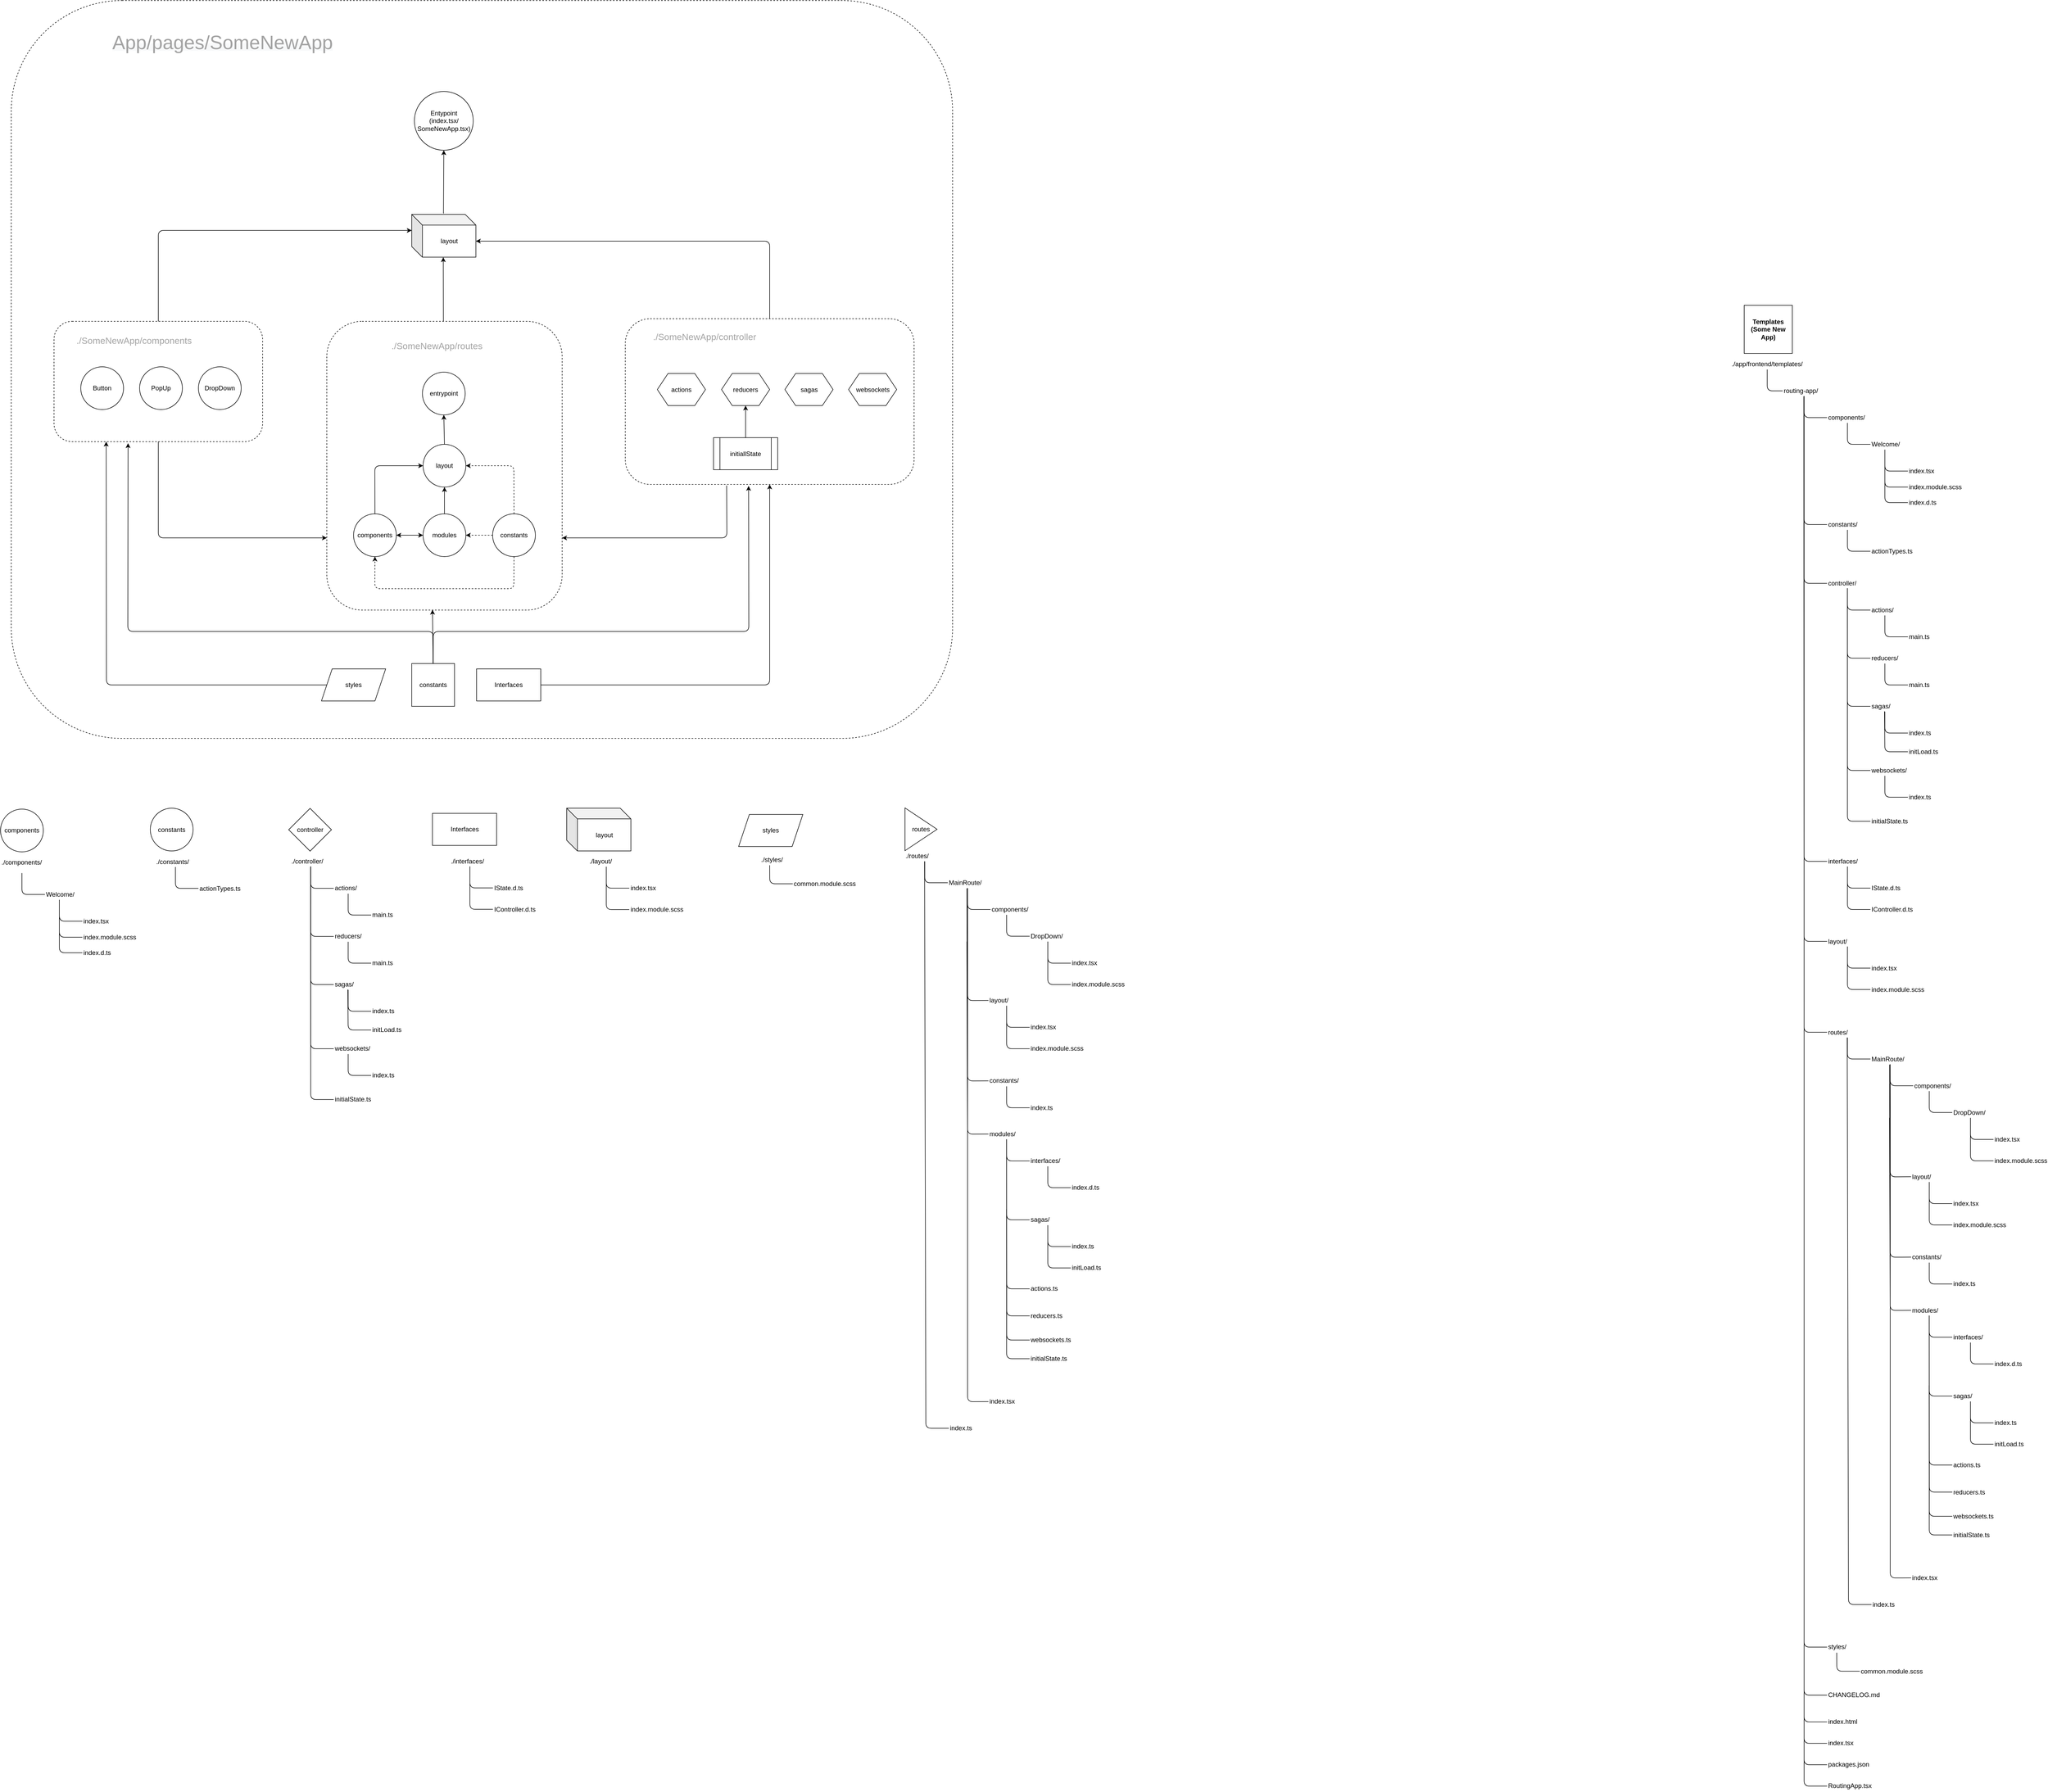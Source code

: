 <mxfile version="17.4.0" type="device"><diagram id="tc3wkMxACQNP0oBJ6Tg2" name="Page-1"><mxGraphModel dx="1854" dy="1237" grid="1" gridSize="10" guides="1" tooltips="1" connect="1" arrows="1" fold="1" page="1" pageScale="1" pageWidth="827" pageHeight="1169" math="0" shadow="0"><root><mxCell id="0"/><mxCell id="1" parent="0"/><mxCell id="jBRgMokBeBctIlF9wBaf-225" value="" style="rounded=1;whiteSpace=wrap;html=1;dashed=1;fillColor=none;" parent="1" vertex="1"><mxGeometry x="380" y="350" width="1760" height="1380" as="geometry"/></mxCell><mxCell id="jBRgMokBeBctIlF9wBaf-206" value="" style="rounded=1;whiteSpace=wrap;html=1;fillColor=none;dashed=1;" parent="1" vertex="1"><mxGeometry x="460" y="950" width="390" height="225" as="geometry"/></mxCell><mxCell id="jBRgMokBeBctIlF9wBaf-2" value="&lt;b&gt;Templates&lt;br&gt;(Some New App)&lt;br&gt;&lt;/b&gt;" style="whiteSpace=wrap;html=1;aspect=fixed;" parent="1" vertex="1"><mxGeometry x="3620" y="920" width="90" height="90" as="geometry"/></mxCell><mxCell id="jBRgMokBeBctIlF9wBaf-3" value="./app/frontend/templates/" style="text;html=1;strokeColor=none;fillColor=none;align=center;verticalAlign=middle;whiteSpace=wrap;rounded=0;" parent="1" vertex="1"><mxGeometry x="3643" y="1020" width="40" height="20" as="geometry"/></mxCell><mxCell id="jBRgMokBeBctIlF9wBaf-4" value="routing-app/" style="text;html=1;strokeColor=none;fillColor=none;align=left;verticalAlign=middle;whiteSpace=wrap;rounded=0;" parent="1" vertex="1"><mxGeometry x="3692" y="1070" width="71" height="20" as="geometry"/></mxCell><mxCell id="jBRgMokBeBctIlF9wBaf-5" value="" style="endArrow=none;html=1;entryX=0.5;entryY=1;entryDx=0;entryDy=0;exitX=0;exitY=0.5;exitDx=0;exitDy=0;" parent="1" source="jBRgMokBeBctIlF9wBaf-4" target="jBRgMokBeBctIlF9wBaf-3" edge="1"><mxGeometry width="50" height="50" relative="1" as="geometry"><mxPoint x="3732" y="1120" as="sourcePoint"/><mxPoint x="3782" y="1070" as="targetPoint"/><Array as="points"><mxPoint x="3663" y="1080"/></Array></mxGeometry></mxCell><mxCell id="jBRgMokBeBctIlF9wBaf-6" value="components/" style="text;html=1;strokeColor=none;fillColor=none;align=left;verticalAlign=middle;whiteSpace=wrap;rounded=0;" parent="1" vertex="1"><mxGeometry x="3775" y="1120" width="40" height="20" as="geometry"/></mxCell><mxCell id="jBRgMokBeBctIlF9wBaf-7" value="" style="endArrow=none;html=1;exitX=1;exitY=0.5;exitDx=0;exitDy=0;" parent="1" target="jBRgMokBeBctIlF9wBaf-6" edge="1"><mxGeometry width="50" height="50" relative="1" as="geometry"><mxPoint x="3732" y="1090" as="sourcePoint"/><mxPoint x="3785" y="1120" as="targetPoint"/><Array as="points"><mxPoint x="3732" y="1130"/></Array></mxGeometry></mxCell><mxCell id="jBRgMokBeBctIlF9wBaf-8" value="Welcome/" style="text;html=1;strokeColor=none;fillColor=none;align=left;verticalAlign=middle;whiteSpace=wrap;rounded=0;" parent="1" vertex="1"><mxGeometry x="3856" y="1170" width="40" height="20" as="geometry"/></mxCell><mxCell id="jBRgMokBeBctIlF9wBaf-9" value="" style="endArrow=none;html=1;exitX=1;exitY=0.5;exitDx=0;exitDy=0;" parent="1" target="jBRgMokBeBctIlF9wBaf-8" edge="1"><mxGeometry width="50" height="50" relative="1" as="geometry"><mxPoint x="3813.0" y="1140" as="sourcePoint"/><mxPoint x="3866" y="1170" as="targetPoint"/><Array as="points"><mxPoint x="3813" y="1180"/></Array></mxGeometry></mxCell><mxCell id="jBRgMokBeBctIlF9wBaf-10" value="index.tsx" style="text;html=1;strokeColor=none;fillColor=none;align=left;verticalAlign=middle;whiteSpace=wrap;rounded=0;" parent="1" vertex="1"><mxGeometry x="3926" y="1220" width="40" height="20" as="geometry"/></mxCell><mxCell id="jBRgMokBeBctIlF9wBaf-11" value="" style="endArrow=none;html=1;exitX=1;exitY=0.5;exitDx=0;exitDy=0;" parent="1" target="jBRgMokBeBctIlF9wBaf-10" edge="1"><mxGeometry width="50" height="50" relative="1" as="geometry"><mxPoint x="3883.0" y="1190" as="sourcePoint"/><mxPoint x="3936" y="1220" as="targetPoint"/><Array as="points"><mxPoint x="3883" y="1230"/></Array></mxGeometry></mxCell><mxCell id="jBRgMokBeBctIlF9wBaf-12" value="index.module.scss" style="text;html=1;strokeColor=none;fillColor=none;align=left;verticalAlign=middle;whiteSpace=wrap;rounded=0;" parent="1" vertex="1"><mxGeometry x="3926" y="1250" width="40" height="20" as="geometry"/></mxCell><mxCell id="jBRgMokBeBctIlF9wBaf-13" value="" style="endArrow=none;html=1;" parent="1" target="jBRgMokBeBctIlF9wBaf-12" edge="1"><mxGeometry width="50" height="50" relative="1" as="geometry"><mxPoint x="3883.0" y="1190" as="sourcePoint"/><mxPoint x="3936" y="1250" as="targetPoint"/><Array as="points"><mxPoint x="3883" y="1260"/></Array></mxGeometry></mxCell><mxCell id="jBRgMokBeBctIlF9wBaf-14" value="index.d.ts" style="text;html=1;strokeColor=none;fillColor=none;align=left;verticalAlign=middle;whiteSpace=wrap;rounded=0;" parent="1" vertex="1"><mxGeometry x="3926" y="1279" width="40" height="20" as="geometry"/></mxCell><mxCell id="jBRgMokBeBctIlF9wBaf-15" value="" style="endArrow=none;html=1;" parent="1" target="jBRgMokBeBctIlF9wBaf-14" edge="1"><mxGeometry width="50" height="50" relative="1" as="geometry"><mxPoint x="3883.0" y="1219.0" as="sourcePoint"/><mxPoint x="3936" y="1279" as="targetPoint"/><Array as="points"><mxPoint x="3883" y="1289"/></Array></mxGeometry></mxCell><mxCell id="jBRgMokBeBctIlF9wBaf-16" value="constants/" style="text;html=1;strokeColor=none;fillColor=none;align=left;verticalAlign=middle;whiteSpace=wrap;rounded=0;" parent="1" vertex="1"><mxGeometry x="3775" y="1320" width="40" height="20" as="geometry"/></mxCell><mxCell id="jBRgMokBeBctIlF9wBaf-17" value="" style="endArrow=none;html=1;" parent="1" target="jBRgMokBeBctIlF9wBaf-16" edge="1"><mxGeometry width="50" height="50" relative="1" as="geometry"><mxPoint x="3732" y="1090" as="sourcePoint"/><mxPoint x="3785" y="1320" as="targetPoint"/><Array as="points"><mxPoint x="3732" y="1330"/></Array></mxGeometry></mxCell><mxCell id="jBRgMokBeBctIlF9wBaf-18" value="actionTypes.ts" style="text;html=1;strokeColor=none;fillColor=none;align=left;verticalAlign=middle;whiteSpace=wrap;rounded=0;" parent="1" vertex="1"><mxGeometry x="3856" y="1370" width="40" height="20" as="geometry"/></mxCell><mxCell id="jBRgMokBeBctIlF9wBaf-19" value="" style="endArrow=none;html=1;exitX=1;exitY=0.5;exitDx=0;exitDy=0;" parent="1" target="jBRgMokBeBctIlF9wBaf-18" edge="1"><mxGeometry width="50" height="50" relative="1" as="geometry"><mxPoint x="3813.0" y="1340" as="sourcePoint"/><mxPoint x="3866" y="1370" as="targetPoint"/><Array as="points"><mxPoint x="3813" y="1380"/></Array></mxGeometry></mxCell><mxCell id="jBRgMokBeBctIlF9wBaf-20" value="controller/" style="text;html=1;strokeColor=none;fillColor=none;align=left;verticalAlign=middle;whiteSpace=wrap;rounded=0;" parent="1" vertex="1"><mxGeometry x="3775" y="1430" width="40" height="20" as="geometry"/></mxCell><mxCell id="jBRgMokBeBctIlF9wBaf-21" value="" style="endArrow=none;html=1;exitX=0.561;exitY=1.043;exitDx=0;exitDy=0;exitPerimeter=0;" parent="1" source="jBRgMokBeBctIlF9wBaf-4" target="jBRgMokBeBctIlF9wBaf-20" edge="1"><mxGeometry width="50" height="50" relative="1" as="geometry"><mxPoint x="3732" y="1200" as="sourcePoint"/><mxPoint x="3785" y="1430" as="targetPoint"/><Array as="points"><mxPoint x="3732" y="1440"/></Array></mxGeometry></mxCell><mxCell id="jBRgMokBeBctIlF9wBaf-22" value="actions/" style="text;html=1;strokeColor=none;fillColor=none;align=left;verticalAlign=middle;whiteSpace=wrap;rounded=0;" parent="1" vertex="1"><mxGeometry x="3856" y="1480" width="40" height="20" as="geometry"/></mxCell><mxCell id="jBRgMokBeBctIlF9wBaf-23" value="" style="endArrow=none;html=1;exitX=1;exitY=0.5;exitDx=0;exitDy=0;" parent="1" target="jBRgMokBeBctIlF9wBaf-22" edge="1"><mxGeometry width="50" height="50" relative="1" as="geometry"><mxPoint x="3813.0" y="1450" as="sourcePoint"/><mxPoint x="3866" y="1480" as="targetPoint"/><Array as="points"><mxPoint x="3813" y="1490"/></Array></mxGeometry></mxCell><mxCell id="jBRgMokBeBctIlF9wBaf-24" value="main.ts" style="text;html=1;strokeColor=none;fillColor=none;align=left;verticalAlign=middle;whiteSpace=wrap;rounded=0;" parent="1" vertex="1"><mxGeometry x="3926" y="1530" width="40" height="20" as="geometry"/></mxCell><mxCell id="jBRgMokBeBctIlF9wBaf-25" value="" style="endArrow=none;html=1;exitX=1;exitY=0.5;exitDx=0;exitDy=0;" parent="1" target="jBRgMokBeBctIlF9wBaf-24" edge="1"><mxGeometry width="50" height="50" relative="1" as="geometry"><mxPoint x="3883.0" y="1500" as="sourcePoint"/><mxPoint x="3936" y="1530" as="targetPoint"/><Array as="points"><mxPoint x="3883" y="1540"/></Array></mxGeometry></mxCell><mxCell id="jBRgMokBeBctIlF9wBaf-26" value="reducers/" style="text;html=1;strokeColor=none;fillColor=none;align=left;verticalAlign=middle;whiteSpace=wrap;rounded=0;" parent="1" vertex="1"><mxGeometry x="3856" y="1570" width="40" height="20" as="geometry"/></mxCell><mxCell id="jBRgMokBeBctIlF9wBaf-27" value="" style="endArrow=none;html=1;exitX=1;exitY=1;exitDx=0;exitDy=0;" parent="1" target="jBRgMokBeBctIlF9wBaf-26" edge="1"><mxGeometry width="50" height="50" relative="1" as="geometry"><mxPoint x="3813.0" y="1450" as="sourcePoint"/><mxPoint x="3866" y="1570" as="targetPoint"/><Array as="points"><mxPoint x="3813" y="1580"/></Array></mxGeometry></mxCell><mxCell id="jBRgMokBeBctIlF9wBaf-28" value="main.ts" style="text;html=1;strokeColor=none;fillColor=none;align=left;verticalAlign=middle;whiteSpace=wrap;rounded=0;" parent="1" vertex="1"><mxGeometry x="3926" y="1620" width="40" height="20" as="geometry"/></mxCell><mxCell id="jBRgMokBeBctIlF9wBaf-29" value="" style="endArrow=none;html=1;exitX=1;exitY=0.5;exitDx=0;exitDy=0;" parent="1" target="jBRgMokBeBctIlF9wBaf-28" edge="1"><mxGeometry width="50" height="50" relative="1" as="geometry"><mxPoint x="3883.0" y="1590" as="sourcePoint"/><mxPoint x="3936" y="1620" as="targetPoint"/><Array as="points"><mxPoint x="3883" y="1630"/></Array></mxGeometry></mxCell><mxCell id="jBRgMokBeBctIlF9wBaf-30" value="sagas/" style="text;html=1;strokeColor=none;fillColor=none;align=left;verticalAlign=middle;whiteSpace=wrap;rounded=0;" parent="1" vertex="1"><mxGeometry x="3856" y="1660" width="40" height="20" as="geometry"/></mxCell><mxCell id="jBRgMokBeBctIlF9wBaf-31" value="" style="endArrow=none;html=1;" parent="1" target="jBRgMokBeBctIlF9wBaf-30" edge="1"><mxGeometry width="50" height="50" relative="1" as="geometry"><mxPoint x="3813.0" y="1449.0" as="sourcePoint"/><mxPoint x="3866" y="1660" as="targetPoint"/><Array as="points"><mxPoint x="3813" y="1670"/></Array></mxGeometry></mxCell><mxCell id="jBRgMokBeBctIlF9wBaf-32" value="index.ts" style="text;html=1;strokeColor=none;fillColor=none;align=left;verticalAlign=middle;whiteSpace=wrap;rounded=0;" parent="1" vertex="1"><mxGeometry x="3926" y="1710" width="40" height="20" as="geometry"/></mxCell><mxCell id="jBRgMokBeBctIlF9wBaf-33" value="" style="endArrow=none;html=1;exitX=1;exitY=0.5;exitDx=0;exitDy=0;" parent="1" target="jBRgMokBeBctIlF9wBaf-32" edge="1"><mxGeometry width="50" height="50" relative="1" as="geometry"><mxPoint x="3883.0" y="1680" as="sourcePoint"/><mxPoint x="3936" y="1710" as="targetPoint"/><Array as="points"><mxPoint x="3883" y="1720"/></Array></mxGeometry></mxCell><mxCell id="jBRgMokBeBctIlF9wBaf-34" value="initLoad.ts" style="text;html=1;strokeColor=none;fillColor=none;align=left;verticalAlign=middle;whiteSpace=wrap;rounded=0;" parent="1" vertex="1"><mxGeometry x="3926" y="1745" width="40" height="20" as="geometry"/></mxCell><mxCell id="jBRgMokBeBctIlF9wBaf-35" value="" style="endArrow=none;html=1;exitX=0.659;exitY=0.966;exitDx=0;exitDy=0;exitPerimeter=0;" parent="1" source="jBRgMokBeBctIlF9wBaf-30" target="jBRgMokBeBctIlF9wBaf-34" edge="1"><mxGeometry width="50" height="50" relative="1" as="geometry"><mxPoint x="3883" y="1715" as="sourcePoint"/><mxPoint x="3936" y="1745" as="targetPoint"/><Array as="points"><mxPoint x="3883" y="1755"/></Array></mxGeometry></mxCell><mxCell id="jBRgMokBeBctIlF9wBaf-36" value="websockets/" style="text;html=1;strokeColor=none;fillColor=none;align=left;verticalAlign=middle;whiteSpace=wrap;rounded=0;" parent="1" vertex="1"><mxGeometry x="3856" y="1780" width="40" height="20" as="geometry"/></mxCell><mxCell id="jBRgMokBeBctIlF9wBaf-37" value="" style="endArrow=none;html=1;" parent="1" target="jBRgMokBeBctIlF9wBaf-36" edge="1"><mxGeometry width="50" height="50" relative="1" as="geometry"><mxPoint x="3813.0" y="1450" as="sourcePoint"/><mxPoint x="3866" y="1780" as="targetPoint"/><Array as="points"><mxPoint x="3813" y="1790"/></Array></mxGeometry></mxCell><mxCell id="jBRgMokBeBctIlF9wBaf-38" value="index.ts" style="text;html=1;strokeColor=none;fillColor=none;align=left;verticalAlign=middle;whiteSpace=wrap;rounded=0;" parent="1" vertex="1"><mxGeometry x="3926" y="1830" width="40" height="20" as="geometry"/></mxCell><mxCell id="jBRgMokBeBctIlF9wBaf-39" value="" style="endArrow=none;html=1;exitX=1;exitY=0.5;exitDx=0;exitDy=0;" parent="1" target="jBRgMokBeBctIlF9wBaf-38" edge="1"><mxGeometry width="50" height="50" relative="1" as="geometry"><mxPoint x="3883.0" y="1800" as="sourcePoint"/><mxPoint x="3936" y="1830" as="targetPoint"/><Array as="points"><mxPoint x="3883" y="1840"/></Array></mxGeometry></mxCell><mxCell id="jBRgMokBeBctIlF9wBaf-40" value="initialState.ts" style="text;html=1;strokeColor=none;fillColor=none;align=left;verticalAlign=middle;whiteSpace=wrap;rounded=0;" parent="1" vertex="1"><mxGeometry x="3856" y="1875" width="40" height="20" as="geometry"/></mxCell><mxCell id="jBRgMokBeBctIlF9wBaf-41" value="" style="endArrow=none;html=1;exitX=0.947;exitY=0.962;exitDx=0;exitDy=0;exitPerimeter=0;" parent="1" source="jBRgMokBeBctIlF9wBaf-20" target="jBRgMokBeBctIlF9wBaf-40" edge="1"><mxGeometry width="50" height="50" relative="1" as="geometry"><mxPoint x="3813" y="1545" as="sourcePoint"/><mxPoint x="3866" y="1875" as="targetPoint"/><Array as="points"><mxPoint x="3813" y="1885"/></Array></mxGeometry></mxCell><mxCell id="jBRgMokBeBctIlF9wBaf-42" value="interfaces/" style="text;html=1;strokeColor=none;fillColor=none;align=left;verticalAlign=middle;whiteSpace=wrap;rounded=0;" parent="1" vertex="1"><mxGeometry x="3775" y="1950" width="40" height="20" as="geometry"/></mxCell><mxCell id="jBRgMokBeBctIlF9wBaf-43" value="" style="endArrow=none;html=1;exitX=0.556;exitY=1.018;exitDx=0;exitDy=0;exitPerimeter=0;" parent="1" source="jBRgMokBeBctIlF9wBaf-4" target="jBRgMokBeBctIlF9wBaf-42" edge="1"><mxGeometry width="50" height="50" relative="1" as="geometry"><mxPoint x="3732" y="1720" as="sourcePoint"/><mxPoint x="3785" y="1950" as="targetPoint"/><Array as="points"><mxPoint x="3732" y="1960"/></Array></mxGeometry></mxCell><mxCell id="jBRgMokBeBctIlF9wBaf-44" value="IState.d.ts" style="text;html=1;strokeColor=none;fillColor=none;align=left;verticalAlign=middle;whiteSpace=wrap;rounded=0;" parent="1" vertex="1"><mxGeometry x="3856" y="2000" width="40" height="20" as="geometry"/></mxCell><mxCell id="jBRgMokBeBctIlF9wBaf-45" value="" style="endArrow=none;html=1;exitX=1;exitY=0.5;exitDx=0;exitDy=0;" parent="1" target="jBRgMokBeBctIlF9wBaf-44" edge="1"><mxGeometry width="50" height="50" relative="1" as="geometry"><mxPoint x="3813.0" y="1970" as="sourcePoint"/><mxPoint x="3866" y="2000" as="targetPoint"/><Array as="points"><mxPoint x="3813" y="2010"/></Array></mxGeometry></mxCell><mxCell id="jBRgMokBeBctIlF9wBaf-46" value="IController.d.ts" style="text;html=1;strokeColor=none;fillColor=none;align=left;verticalAlign=middle;whiteSpace=wrap;rounded=0;" parent="1" vertex="1"><mxGeometry x="3856" y="2040" width="40" height="20" as="geometry"/></mxCell><mxCell id="jBRgMokBeBctIlF9wBaf-47" value="" style="endArrow=none;html=1;exitX=0.951;exitY=0.982;exitDx=0;exitDy=0;exitPerimeter=0;" parent="1" source="jBRgMokBeBctIlF9wBaf-42" target="jBRgMokBeBctIlF9wBaf-46" edge="1"><mxGeometry width="50" height="50" relative="1" as="geometry"><mxPoint x="3813" y="2010" as="sourcePoint"/><mxPoint x="3866" y="2040" as="targetPoint"/><Array as="points"><mxPoint x="3813" y="2050"/></Array></mxGeometry></mxCell><mxCell id="jBRgMokBeBctIlF9wBaf-48" value="layout/" style="text;html=1;strokeColor=none;fillColor=none;align=left;verticalAlign=middle;whiteSpace=wrap;rounded=0;" parent="1" vertex="1"><mxGeometry x="3775" y="2099.64" width="40" height="20" as="geometry"/></mxCell><mxCell id="jBRgMokBeBctIlF9wBaf-49" value="" style="endArrow=none;html=1;" parent="1" target="jBRgMokBeBctIlF9wBaf-48" edge="1"><mxGeometry width="50" height="50" relative="1" as="geometry"><mxPoint x="3732" y="1090" as="sourcePoint"/><mxPoint x="3785" y="2099.64" as="targetPoint"/><Array as="points"><mxPoint x="3732" y="2109.64"/></Array></mxGeometry></mxCell><mxCell id="jBRgMokBeBctIlF9wBaf-50" value="index.tsx" style="text;html=1;strokeColor=none;fillColor=none;align=left;verticalAlign=middle;whiteSpace=wrap;rounded=0;" parent="1" vertex="1"><mxGeometry x="3856" y="2149.64" width="40" height="20" as="geometry"/></mxCell><mxCell id="jBRgMokBeBctIlF9wBaf-51" value="" style="endArrow=none;html=1;exitX=1;exitY=0.5;exitDx=0;exitDy=0;" parent="1" target="jBRgMokBeBctIlF9wBaf-50" edge="1"><mxGeometry width="50" height="50" relative="1" as="geometry"><mxPoint x="3813.0" y="2119.64" as="sourcePoint"/><mxPoint x="3866" y="2149.64" as="targetPoint"/><Array as="points"><mxPoint x="3813" y="2159.64"/></Array></mxGeometry></mxCell><mxCell id="jBRgMokBeBctIlF9wBaf-52" value="index.module.scss" style="text;html=1;strokeColor=none;fillColor=none;align=left;verticalAlign=middle;whiteSpace=wrap;rounded=0;" parent="1" vertex="1"><mxGeometry x="3856" y="2189.64" width="40" height="20" as="geometry"/></mxCell><mxCell id="jBRgMokBeBctIlF9wBaf-53" value="" style="endArrow=none;html=1;exitX=0.951;exitY=0.982;exitDx=0;exitDy=0;exitPerimeter=0;" parent="1" source="jBRgMokBeBctIlF9wBaf-48" target="jBRgMokBeBctIlF9wBaf-52" edge="1"><mxGeometry width="50" height="50" relative="1" as="geometry"><mxPoint x="3813" y="2159.64" as="sourcePoint"/><mxPoint x="3866" y="2189.64" as="targetPoint"/><Array as="points"><mxPoint x="3813" y="2199.64"/></Array></mxGeometry></mxCell><mxCell id="jBRgMokBeBctIlF9wBaf-54" value="routes/" style="text;html=1;strokeColor=none;fillColor=none;align=left;verticalAlign=middle;whiteSpace=wrap;rounded=0;" parent="1" vertex="1"><mxGeometry x="3775" y="2269.64" width="40" height="20" as="geometry"/></mxCell><mxCell id="jBRgMokBeBctIlF9wBaf-55" value="" style="endArrow=none;html=1;exitX=0.561;exitY=0.986;exitDx=0;exitDy=0;exitPerimeter=0;" parent="1" source="jBRgMokBeBctIlF9wBaf-4" target="jBRgMokBeBctIlF9wBaf-54" edge="1"><mxGeometry width="50" height="50" relative="1" as="geometry"><mxPoint x="3732" y="1260.0" as="sourcePoint"/><mxPoint x="3785" y="2269.64" as="targetPoint"/><Array as="points"><mxPoint x="3732" y="2279.64"/></Array></mxGeometry></mxCell><mxCell id="jBRgMokBeBctIlF9wBaf-56" value="MainRoute/" style="text;html=1;strokeColor=none;fillColor=none;align=left;verticalAlign=middle;whiteSpace=wrap;rounded=0;" parent="1" vertex="1"><mxGeometry x="3856" y="2319.64" width="40" height="20" as="geometry"/></mxCell><mxCell id="jBRgMokBeBctIlF9wBaf-57" value="" style="endArrow=none;html=1;exitX=1;exitY=0.5;exitDx=0;exitDy=0;entryX=0;entryY=0.5;entryDx=0;entryDy=0;" parent="1" target="jBRgMokBeBctIlF9wBaf-56" edge="1"><mxGeometry width="50" height="50" relative="1" as="geometry"><mxPoint x="3813.0" y="2289.64" as="sourcePoint"/><mxPoint x="3866" y="2319.64" as="targetPoint"/><Array as="points"><mxPoint x="3813" y="2329.64"/></Array></mxGeometry></mxCell><mxCell id="jBRgMokBeBctIlF9wBaf-58" value="components/" style="text;html=1;strokeColor=none;fillColor=none;align=left;verticalAlign=middle;whiteSpace=wrap;rounded=0;" parent="1" vertex="1"><mxGeometry x="3936" y="2369.64" width="40" height="20" as="geometry"/></mxCell><mxCell id="jBRgMokBeBctIlF9wBaf-59" value="" style="endArrow=none;html=1;exitX=1;exitY=0.5;exitDx=0;exitDy=0;" parent="1" target="jBRgMokBeBctIlF9wBaf-58" edge="1"><mxGeometry width="50" height="50" relative="1" as="geometry"><mxPoint x="3893.0" y="2339.64" as="sourcePoint"/><mxPoint x="3946" y="2369.64" as="targetPoint"/><Array as="points"><mxPoint x="3893" y="2379.64"/></Array></mxGeometry></mxCell><mxCell id="jBRgMokBeBctIlF9wBaf-60" value="DropDown/" style="text;html=1;strokeColor=none;fillColor=none;align=left;verticalAlign=middle;whiteSpace=wrap;rounded=0;" parent="1" vertex="1"><mxGeometry x="4009" y="2419.64" width="40" height="20" as="geometry"/></mxCell><mxCell id="jBRgMokBeBctIlF9wBaf-61" value="" style="endArrow=none;html=1;exitX=1;exitY=0.5;exitDx=0;exitDy=0;" parent="1" target="jBRgMokBeBctIlF9wBaf-60" edge="1"><mxGeometry width="50" height="50" relative="1" as="geometry"><mxPoint x="3966" y="2389.64" as="sourcePoint"/><mxPoint x="4019" y="2419.64" as="targetPoint"/><Array as="points"><mxPoint x="3966" y="2429.64"/></Array></mxGeometry></mxCell><mxCell id="jBRgMokBeBctIlF9wBaf-62" value="index.tsx" style="text;html=1;strokeColor=none;fillColor=none;align=left;verticalAlign=middle;whiteSpace=wrap;rounded=0;" parent="1" vertex="1"><mxGeometry x="4086" y="2470" width="40" height="20" as="geometry"/></mxCell><mxCell id="jBRgMokBeBctIlF9wBaf-63" value="" style="endArrow=none;html=1;exitX=1;exitY=0.5;exitDx=0;exitDy=0;" parent="1" target="jBRgMokBeBctIlF9wBaf-62" edge="1"><mxGeometry width="50" height="50" relative="1" as="geometry"><mxPoint x="4043.0" y="2440" as="sourcePoint"/><mxPoint x="4096" y="2470" as="targetPoint"/><Array as="points"><mxPoint x="4043" y="2480"/></Array></mxGeometry></mxCell><mxCell id="jBRgMokBeBctIlF9wBaf-64" value="index.module.scss" style="text;html=1;strokeColor=none;fillColor=none;align=left;verticalAlign=middle;whiteSpace=wrap;rounded=0;" parent="1" vertex="1"><mxGeometry x="4086" y="2510" width="40" height="20" as="geometry"/></mxCell><mxCell id="jBRgMokBeBctIlF9wBaf-65" value="" style="endArrow=none;html=1;exitX=0.951;exitY=0.982;exitDx=0;exitDy=0;exitPerimeter=0;" parent="1" target="jBRgMokBeBctIlF9wBaf-64" edge="1"><mxGeometry width="50" height="50" relative="1" as="geometry"><mxPoint x="4043.04" y="2439.64" as="sourcePoint"/><mxPoint x="4096" y="2510" as="targetPoint"/><Array as="points"><mxPoint x="4043" y="2520"/></Array></mxGeometry></mxCell><mxCell id="jBRgMokBeBctIlF9wBaf-66" value="layout/" style="text;html=1;strokeColor=none;fillColor=none;align=left;verticalAlign=middle;whiteSpace=wrap;rounded=0;" parent="1" vertex="1"><mxGeometry x="3932" y="2539.64" width="40" height="20" as="geometry"/></mxCell><mxCell id="jBRgMokBeBctIlF9wBaf-67" value="" style="endArrow=none;html=1;" parent="1" target="jBRgMokBeBctIlF9wBaf-66" edge="1"><mxGeometry width="50" height="50" relative="1" as="geometry"><mxPoint x="3893.0" y="2339.64" as="sourcePoint"/><mxPoint x="3942" y="2539.64" as="targetPoint"/><Array as="points"><mxPoint x="3893" y="2550"/></Array></mxGeometry></mxCell><mxCell id="jBRgMokBeBctIlF9wBaf-68" value="index.tsx" style="text;html=1;strokeColor=none;fillColor=none;align=left;verticalAlign=middle;whiteSpace=wrap;rounded=0;" parent="1" vertex="1"><mxGeometry x="4009" y="2590" width="40" height="20" as="geometry"/></mxCell><mxCell id="jBRgMokBeBctIlF9wBaf-69" value="" style="endArrow=none;html=1;exitX=1;exitY=0.5;exitDx=0;exitDy=0;" parent="1" target="jBRgMokBeBctIlF9wBaf-68" edge="1"><mxGeometry width="50" height="50" relative="1" as="geometry"><mxPoint x="3966" y="2560" as="sourcePoint"/><mxPoint x="4019" y="2590" as="targetPoint"/><Array as="points"><mxPoint x="3966" y="2600"/></Array></mxGeometry></mxCell><mxCell id="jBRgMokBeBctIlF9wBaf-70" value="index.module.scss" style="text;html=1;strokeColor=none;fillColor=none;align=left;verticalAlign=middle;whiteSpace=wrap;rounded=0;" parent="1" vertex="1"><mxGeometry x="4009" y="2630" width="40" height="20" as="geometry"/></mxCell><mxCell id="jBRgMokBeBctIlF9wBaf-71" value="" style="endArrow=none;html=1;exitX=0.951;exitY=0.982;exitDx=0;exitDy=0;exitPerimeter=0;" parent="1" target="jBRgMokBeBctIlF9wBaf-70" edge="1"><mxGeometry width="50" height="50" relative="1" as="geometry"><mxPoint x="3966.04" y="2559.64" as="sourcePoint"/><mxPoint x="4019" y="2630" as="targetPoint"/><Array as="points"><mxPoint x="3966" y="2640"/></Array></mxGeometry></mxCell><mxCell id="jBRgMokBeBctIlF9wBaf-72" value="constants/" style="text;html=1;strokeColor=none;fillColor=none;align=left;verticalAlign=middle;whiteSpace=wrap;rounded=0;" parent="1" vertex="1"><mxGeometry x="3932" y="2690" width="40" height="20" as="geometry"/></mxCell><mxCell id="jBRgMokBeBctIlF9wBaf-73" value="index.ts" style="text;html=1;strokeColor=none;fillColor=none;align=left;verticalAlign=middle;whiteSpace=wrap;rounded=0;" parent="1" vertex="1"><mxGeometry x="4009" y="2740.36" width="40" height="20" as="geometry"/></mxCell><mxCell id="jBRgMokBeBctIlF9wBaf-74" value="" style="endArrow=none;html=1;exitX=1;exitY=0.5;exitDx=0;exitDy=0;" parent="1" target="jBRgMokBeBctIlF9wBaf-73" edge="1"><mxGeometry width="50" height="50" relative="1" as="geometry"><mxPoint x="3966" y="2710.36" as="sourcePoint"/><mxPoint x="4019" y="2740.36" as="targetPoint"/><Array as="points"><mxPoint x="3966" y="2750.36"/></Array></mxGeometry></mxCell><mxCell id="jBRgMokBeBctIlF9wBaf-75" value="" style="endArrow=none;html=1;exitX=0.893;exitY=1.025;exitDx=0;exitDy=0;exitPerimeter=0;" parent="1" source="jBRgMokBeBctIlF9wBaf-56" edge="1"><mxGeometry width="50" height="50" relative="1" as="geometry"><mxPoint x="3893" y="2490" as="sourcePoint"/><mxPoint x="3932" y="2700.122" as="targetPoint"/><Array as="points"><mxPoint x="3893" y="2700.36"/></Array></mxGeometry></mxCell><mxCell id="jBRgMokBeBctIlF9wBaf-76" value="modules/" style="text;html=1;strokeColor=none;fillColor=none;align=left;verticalAlign=middle;whiteSpace=wrap;rounded=0;" parent="1" vertex="1"><mxGeometry x="3932" y="2789.5" width="40" height="20" as="geometry"/></mxCell><mxCell id="jBRgMokBeBctIlF9wBaf-77" value="interfaces/" style="text;html=1;strokeColor=none;fillColor=none;align=left;verticalAlign=middle;whiteSpace=wrap;rounded=0;" parent="1" vertex="1"><mxGeometry x="4009" y="2839.86" width="40" height="20" as="geometry"/></mxCell><mxCell id="jBRgMokBeBctIlF9wBaf-78" value="" style="endArrow=none;html=1;exitX=1;exitY=0.5;exitDx=0;exitDy=0;" parent="1" target="jBRgMokBeBctIlF9wBaf-77" edge="1"><mxGeometry width="50" height="50" relative="1" as="geometry"><mxPoint x="3966" y="2809.86" as="sourcePoint"/><mxPoint x="4019" y="2839.86" as="targetPoint"/><Array as="points"><mxPoint x="3966" y="2849.86"/></Array></mxGeometry></mxCell><mxCell id="jBRgMokBeBctIlF9wBaf-79" value="" style="endArrow=none;html=1;exitX=0.893;exitY=1.025;exitDx=0;exitDy=0;exitPerimeter=0;" parent="1" edge="1"><mxGeometry width="50" height="50" relative="1" as="geometry"><mxPoint x="3891.72" y="2439.64" as="sourcePoint"/><mxPoint x="3932" y="2799.622" as="targetPoint"/><Array as="points"><mxPoint x="3893" y="2799.86"/></Array></mxGeometry></mxCell><mxCell id="jBRgMokBeBctIlF9wBaf-80" value="index.d.ts" style="text;html=1;strokeColor=none;fillColor=none;align=left;verticalAlign=middle;whiteSpace=wrap;rounded=0;" parent="1" vertex="1"><mxGeometry x="4086" y="2889.86" width="40" height="20" as="geometry"/></mxCell><mxCell id="jBRgMokBeBctIlF9wBaf-81" value="" style="endArrow=none;html=1;exitX=1;exitY=0.5;exitDx=0;exitDy=0;" parent="1" target="jBRgMokBeBctIlF9wBaf-80" edge="1"><mxGeometry width="50" height="50" relative="1" as="geometry"><mxPoint x="4043.0" y="2859.86" as="sourcePoint"/><mxPoint x="4096" y="2889.86" as="targetPoint"/><Array as="points"><mxPoint x="4043" y="2899.86"/></Array></mxGeometry></mxCell><mxCell id="jBRgMokBeBctIlF9wBaf-82" value="sagas/" style="text;html=1;strokeColor=none;fillColor=none;align=left;verticalAlign=middle;whiteSpace=wrap;rounded=0;" parent="1" vertex="1"><mxGeometry x="4009" y="2950" width="40" height="20" as="geometry"/></mxCell><mxCell id="jBRgMokBeBctIlF9wBaf-83" value="" style="endArrow=none;html=1;exitX=0.85;exitY=1.075;exitDx=0;exitDy=0;exitPerimeter=0;" parent="1" source="jBRgMokBeBctIlF9wBaf-76" target="jBRgMokBeBctIlF9wBaf-82" edge="1"><mxGeometry width="50" height="50" relative="1" as="geometry"><mxPoint x="3966" y="2920.0" as="sourcePoint"/><mxPoint x="4019" y="2950" as="targetPoint"/><Array as="points"><mxPoint x="3966" y="2960"/></Array></mxGeometry></mxCell><mxCell id="jBRgMokBeBctIlF9wBaf-84" value="index.ts" style="text;html=1;strokeColor=none;fillColor=none;align=left;verticalAlign=middle;whiteSpace=wrap;rounded=0;" parent="1" vertex="1"><mxGeometry x="4086" y="3000" width="40" height="20" as="geometry"/></mxCell><mxCell id="jBRgMokBeBctIlF9wBaf-85" value="" style="endArrow=none;html=1;exitX=1;exitY=0.5;exitDx=0;exitDy=0;" parent="1" target="jBRgMokBeBctIlF9wBaf-84" edge="1"><mxGeometry width="50" height="50" relative="1" as="geometry"><mxPoint x="4043.0" y="2970" as="sourcePoint"/><mxPoint x="4096" y="3000" as="targetPoint"/><Array as="points"><mxPoint x="4043" y="3010"/></Array></mxGeometry></mxCell><mxCell id="jBRgMokBeBctIlF9wBaf-86" value="initLoad.ts" style="text;html=1;strokeColor=none;fillColor=none;align=left;verticalAlign=middle;whiteSpace=wrap;rounded=0;" parent="1" vertex="1"><mxGeometry x="4086" y="3040" width="40" height="20" as="geometry"/></mxCell><mxCell id="jBRgMokBeBctIlF9wBaf-87" value="" style="endArrow=none;html=1;" parent="1" target="jBRgMokBeBctIlF9wBaf-86" edge="1"><mxGeometry width="50" height="50" relative="1" as="geometry"><mxPoint x="4043.0" y="2971" as="sourcePoint"/><mxPoint x="4096" y="3040" as="targetPoint"/><Array as="points"><mxPoint x="4043" y="3050"/></Array></mxGeometry></mxCell><mxCell id="jBRgMokBeBctIlF9wBaf-88" value="actions.ts" style="text;html=1;strokeColor=none;fillColor=none;align=left;verticalAlign=middle;whiteSpace=wrap;rounded=0;" parent="1" vertex="1"><mxGeometry x="4009" y="3079" width="40" height="20" as="geometry"/></mxCell><mxCell id="jBRgMokBeBctIlF9wBaf-89" value="" style="endArrow=none;html=1;exitX=0.847;exitY=0.987;exitDx=0;exitDy=0;exitPerimeter=0;" parent="1" source="jBRgMokBeBctIlF9wBaf-76" target="jBRgMokBeBctIlF9wBaf-88" edge="1"><mxGeometry width="50" height="50" relative="1" as="geometry"><mxPoint x="3966" y="3010" as="sourcePoint"/><mxPoint x="4019" y="3079" as="targetPoint"/><Array as="points"><mxPoint x="3966" y="3089"/></Array></mxGeometry></mxCell><mxCell id="jBRgMokBeBctIlF9wBaf-90" value="reducers.ts" style="text;html=1;strokeColor=none;fillColor=none;align=left;verticalAlign=middle;whiteSpace=wrap;rounded=0;" parent="1" vertex="1"><mxGeometry x="4009.12" y="3129.62" width="40" height="20" as="geometry"/></mxCell><mxCell id="jBRgMokBeBctIlF9wBaf-91" value="" style="endArrow=none;html=1;exitX=0.847;exitY=0.987;exitDx=0;exitDy=0;exitPerimeter=0;" parent="1" target="jBRgMokBeBctIlF9wBaf-90" edge="1"><mxGeometry width="50" height="50" relative="1" as="geometry"><mxPoint x="3966" y="2859.86" as="sourcePoint"/><mxPoint x="4019.12" y="3129.62" as="targetPoint"/><Array as="points"><mxPoint x="3966.12" y="3139.62"/></Array></mxGeometry></mxCell><mxCell id="jBRgMokBeBctIlF9wBaf-92" value="websockets.ts" style="text;html=1;strokeColor=none;fillColor=none;align=left;verticalAlign=middle;whiteSpace=wrap;rounded=0;" parent="1" vertex="1"><mxGeometry x="4009.12" y="3174.88" width="40" height="20" as="geometry"/></mxCell><mxCell id="jBRgMokBeBctIlF9wBaf-93" value="" style="endArrow=none;html=1;exitX=0.847;exitY=0.987;exitDx=0;exitDy=0;exitPerimeter=0;" parent="1" target="jBRgMokBeBctIlF9wBaf-92" edge="1"><mxGeometry width="50" height="50" relative="1" as="geometry"><mxPoint x="3966" y="2905.12" as="sourcePoint"/><mxPoint x="4019.12" y="3174.88" as="targetPoint"/><Array as="points"><mxPoint x="3966.12" y="3184.88"/></Array></mxGeometry></mxCell><mxCell id="jBRgMokBeBctIlF9wBaf-94" value="initialState.ts" style="text;html=1;strokeColor=none;fillColor=none;align=left;verticalAlign=middle;whiteSpace=wrap;rounded=0;" parent="1" vertex="1"><mxGeometry x="4009" y="3209.76" width="40" height="20" as="geometry"/></mxCell><mxCell id="jBRgMokBeBctIlF9wBaf-95" value="" style="endArrow=none;html=1;exitX=0.847;exitY=0.987;exitDx=0;exitDy=0;exitPerimeter=0;" parent="1" target="jBRgMokBeBctIlF9wBaf-94" edge="1"><mxGeometry width="50" height="50" relative="1" as="geometry"><mxPoint x="3965.88" y="2940" as="sourcePoint"/><mxPoint x="4019" y="3209.76" as="targetPoint"/><Array as="points"><mxPoint x="3966" y="3219.76"/></Array></mxGeometry></mxCell><mxCell id="jBRgMokBeBctIlF9wBaf-96" value="index.tsx" style="text;html=1;strokeColor=none;fillColor=none;align=left;verticalAlign=middle;whiteSpace=wrap;rounded=0;" parent="1" vertex="1"><mxGeometry x="3932" y="3289.86" width="40" height="20" as="geometry"/></mxCell><mxCell id="jBRgMokBeBctIlF9wBaf-97" value="" style="endArrow=none;html=1;" parent="1" edge="1"><mxGeometry width="50" height="50" relative="1" as="geometry"><mxPoint x="3893.0" y="2340" as="sourcePoint"/><mxPoint x="3932" y="3299.982" as="targetPoint"/><Array as="points"><mxPoint x="3893" y="3300.22"/></Array></mxGeometry></mxCell><mxCell id="jBRgMokBeBctIlF9wBaf-98" value="index.ts" style="text;html=1;strokeColor=none;fillColor=none;align=left;verticalAlign=middle;whiteSpace=wrap;rounded=0;" parent="1" vertex="1"><mxGeometry x="3858" y="3339.86" width="40" height="20" as="geometry"/></mxCell><mxCell id="jBRgMokBeBctIlF9wBaf-99" value="" style="endArrow=none;html=1;exitX=0.94;exitY=0.996;exitDx=0;exitDy=0;exitPerimeter=0;" parent="1" source="jBRgMokBeBctIlF9wBaf-54" target="jBRgMokBeBctIlF9wBaf-98" edge="1"><mxGeometry width="50" height="50" relative="1" as="geometry"><mxPoint x="3815" y="2290" as="sourcePoint"/><mxPoint x="3868" y="3339.86" as="targetPoint"/><Array as="points"><mxPoint x="3815" y="3349.86"/></Array></mxGeometry></mxCell><mxCell id="jBRgMokBeBctIlF9wBaf-100" value="styles/" style="text;html=1;strokeColor=none;fillColor=none;align=left;verticalAlign=middle;whiteSpace=wrap;rounded=0;" parent="1" vertex="1"><mxGeometry x="3775" y="3419.47" width="40" height="20" as="geometry"/></mxCell><mxCell id="jBRgMokBeBctIlF9wBaf-101" value="" style="endArrow=none;html=1;" parent="1" target="jBRgMokBeBctIlF9wBaf-100" edge="1"><mxGeometry width="50" height="50" relative="1" as="geometry"><mxPoint x="3732" y="1090" as="sourcePoint"/><mxPoint x="3785" y="3419.47" as="targetPoint"/><Array as="points"><mxPoint x="3732" y="3429.47"/></Array></mxGeometry></mxCell><mxCell id="jBRgMokBeBctIlF9wBaf-102" value="common.module.scss" style="text;html=1;strokeColor=none;fillColor=none;align=left;verticalAlign=middle;whiteSpace=wrap;rounded=0;" parent="1" vertex="1"><mxGeometry x="3836.12" y="3464.64" width="40" height="20" as="geometry"/></mxCell><mxCell id="jBRgMokBeBctIlF9wBaf-103" value="" style="endArrow=none;html=1;" parent="1" target="jBRgMokBeBctIlF9wBaf-102" edge="1"><mxGeometry width="50" height="50" relative="1" as="geometry"><mxPoint x="3793.0" y="3440" as="sourcePoint"/><mxPoint x="3846.12" y="3464.64" as="targetPoint"/><Array as="points"><mxPoint x="3793.12" y="3474.64"/></Array></mxGeometry></mxCell><mxCell id="jBRgMokBeBctIlF9wBaf-104" value="CHANGELOG.md" style="text;html=1;strokeColor=none;fillColor=none;align=left;verticalAlign=middle;whiteSpace=wrap;rounded=0;" parent="1" vertex="1"><mxGeometry x="3775" y="3509.47" width="40" height="20" as="geometry"/></mxCell><mxCell id="jBRgMokBeBctIlF9wBaf-105" value="" style="endArrow=none;html=1;" parent="1" target="jBRgMokBeBctIlF9wBaf-104" edge="1"><mxGeometry width="50" height="50" relative="1" as="geometry"><mxPoint x="3732" y="1180" as="sourcePoint"/><mxPoint x="3785" y="3509.47" as="targetPoint"/><Array as="points"><mxPoint x="3732" y="3519.47"/></Array></mxGeometry></mxCell><mxCell id="jBRgMokBeBctIlF9wBaf-106" value="index.html" style="text;html=1;strokeColor=none;fillColor=none;align=left;verticalAlign=middle;whiteSpace=wrap;rounded=0;" parent="1" vertex="1"><mxGeometry x="3775" y="3559.47" width="40" height="20" as="geometry"/></mxCell><mxCell id="jBRgMokBeBctIlF9wBaf-107" value="" style="endArrow=none;html=1;" parent="1" target="jBRgMokBeBctIlF9wBaf-106" edge="1"><mxGeometry width="50" height="50" relative="1" as="geometry"><mxPoint x="3732" y="1230" as="sourcePoint"/><mxPoint x="3785" y="3559.47" as="targetPoint"/><Array as="points"><mxPoint x="3732" y="3569.47"/></Array></mxGeometry></mxCell><mxCell id="jBRgMokBeBctIlF9wBaf-108" value="index.tsx" style="text;html=1;strokeColor=none;fillColor=none;align=left;verticalAlign=middle;whiteSpace=wrap;rounded=0;" parent="1" vertex="1"><mxGeometry x="3775" y="3599.47" width="40" height="20" as="geometry"/></mxCell><mxCell id="jBRgMokBeBctIlF9wBaf-109" value="" style="endArrow=none;html=1;" parent="1" target="jBRgMokBeBctIlF9wBaf-108" edge="1"><mxGeometry width="50" height="50" relative="1" as="geometry"><mxPoint x="3732" y="1270" as="sourcePoint"/><mxPoint x="3785" y="3599.47" as="targetPoint"/><Array as="points"><mxPoint x="3732" y="3609.47"/></Array></mxGeometry></mxCell><mxCell id="jBRgMokBeBctIlF9wBaf-110" value="packages.json" style="text;html=1;strokeColor=none;fillColor=none;align=left;verticalAlign=middle;whiteSpace=wrap;rounded=0;" parent="1" vertex="1"><mxGeometry x="3775" y="3639.47" width="40" height="20" as="geometry"/></mxCell><mxCell id="jBRgMokBeBctIlF9wBaf-111" value="" style="endArrow=none;html=1;" parent="1" target="jBRgMokBeBctIlF9wBaf-110" edge="1"><mxGeometry width="50" height="50" relative="1" as="geometry"><mxPoint x="3732" y="1310" as="sourcePoint"/><mxPoint x="3785" y="3639.47" as="targetPoint"/><Array as="points"><mxPoint x="3732" y="3649.47"/></Array></mxGeometry></mxCell><mxCell id="jBRgMokBeBctIlF9wBaf-112" value="RoutingApp.tsx" style="text;html=1;strokeColor=none;fillColor=none;align=left;verticalAlign=middle;whiteSpace=wrap;rounded=0;" parent="1" vertex="1"><mxGeometry x="3775" y="3679.47" width="40" height="20" as="geometry"/></mxCell><mxCell id="jBRgMokBeBctIlF9wBaf-113" value="" style="endArrow=none;html=1;" parent="1" target="jBRgMokBeBctIlF9wBaf-112" edge="1"><mxGeometry width="50" height="50" relative="1" as="geometry"><mxPoint x="3732" y="1350" as="sourcePoint"/><mxPoint x="3785" y="3679.47" as="targetPoint"/><Array as="points"><mxPoint x="3732" y="3689.47"/></Array></mxGeometry></mxCell><mxCell id="jBRgMokBeBctIlF9wBaf-118" value="&lt;span style=&quot;color: rgb(163 , 163 , 163) ; font-family: &amp;#34;helvetica&amp;#34; ; font-style: normal ; font-weight: 400 ; letter-spacing: normal ; text-align: center ; text-indent: 0px ; text-transform: none ; word-spacing: 0px ; background-color: rgb(248 , 249 , 250) ; display: inline ; float: none&quot;&gt;&lt;font style=&quot;font-size: 36px&quot;&gt;App/pages/SomeNewApp&lt;/font&gt;&lt;/span&gt;" style="text;whiteSpace=wrap;html=1;" parent="1" vertex="1"><mxGeometry x="567" y="400" width="260" height="30" as="geometry"/></mxCell><mxCell id="jBRgMokBeBctIlF9wBaf-119" value="DropDown" style="ellipse;whiteSpace=wrap;html=1;aspect=fixed;fillColor=none;" parent="1" vertex="1"><mxGeometry x="730" y="1035" width="80" height="80" as="geometry"/></mxCell><mxCell id="jBRgMokBeBctIlF9wBaf-120" value="constants" style="whiteSpace=wrap;html=1;aspect=fixed;fillColor=none;" parent="1" vertex="1"><mxGeometry x="1128.75" y="1590" width="80" height="80" as="geometry"/></mxCell><mxCell id="jBRgMokBeBctIlF9wBaf-122" value="Interfaces" style="rounded=0;whiteSpace=wrap;html=1;fillColor=none;" parent="1" vertex="1"><mxGeometry x="1250" y="1600" width="120" height="60" as="geometry"/></mxCell><mxCell id="jBRgMokBeBctIlF9wBaf-123" value="layout" style="shape=cube;whiteSpace=wrap;html=1;boundedLbl=1;backgroundOutline=1;darkOpacity=0.05;darkOpacity2=0.1;fillColor=none;" parent="1" vertex="1"><mxGeometry x="1128.75" y="750" width="120" height="80" as="geometry"/></mxCell><mxCell id="jBRgMokBeBctIlF9wBaf-126" value="styles" style="shape=parallelogram;perimeter=parallelogramPerimeter;whiteSpace=wrap;html=1;fixedSize=1;fillColor=none;" parent="1" vertex="1"><mxGeometry x="960" y="1600" width="120" height="60" as="geometry"/></mxCell><mxCell id="jBRgMokBeBctIlF9wBaf-127" value="Entypoint&lt;br&gt;(index.tsx/&lt;br&gt;SomeNewApp.tsx)" style="ellipse;whiteSpace=wrap;html=1;aspect=fixed;fillColor=none;" parent="1" vertex="1"><mxGeometry x="1133.75" y="520" width="110" height="110" as="geometry"/></mxCell><mxCell id="jBRgMokBeBctIlF9wBaf-128" value="" style="endArrow=classic;html=1;entryX=0.5;entryY=1;entryDx=0;entryDy=0;exitX=0.495;exitY=-0.019;exitDx=0;exitDy=0;exitPerimeter=0;" parent="1" source="jBRgMokBeBctIlF9wBaf-123" target="jBRgMokBeBctIlF9wBaf-127" edge="1"><mxGeometry width="50" height="50" relative="1" as="geometry"><mxPoint x="1648" y="800" as="sourcePoint"/><mxPoint x="1698" y="750" as="targetPoint"/></mxGeometry></mxCell><mxCell id="jBRgMokBeBctIlF9wBaf-130" value="actions" style="shape=hexagon;perimeter=hexagonPerimeter2;whiteSpace=wrap;html=1;fixedSize=1;fillColor=none;" parent="1" vertex="1"><mxGeometry x="1588" y="1047.5" width="90" height="60" as="geometry"/></mxCell><mxCell id="jBRgMokBeBctIlF9wBaf-131" value="reducers" style="shape=hexagon;perimeter=hexagonPerimeter2;whiteSpace=wrap;html=1;fixedSize=1;fillColor=none;" parent="1" vertex="1"><mxGeometry x="1708" y="1047.5" width="90" height="60" as="geometry"/></mxCell><mxCell id="jBRgMokBeBctIlF9wBaf-132" value="websockets" style="shape=hexagon;perimeter=hexagonPerimeter2;whiteSpace=wrap;html=1;fixedSize=1;fillColor=none;" parent="1" vertex="1"><mxGeometry x="1945.5" y="1047.5" width="90" height="60" as="geometry"/></mxCell><mxCell id="jBRgMokBeBctIlF9wBaf-134" value="initiallState" style="shape=process;whiteSpace=wrap;html=1;backgroundOutline=1;fillColor=none;" parent="1" vertex="1"><mxGeometry x="1693" y="1167.5" width="120" height="60" as="geometry"/></mxCell><mxCell id="jBRgMokBeBctIlF9wBaf-135" value="sagas" style="shape=hexagon;perimeter=hexagonPerimeter2;whiteSpace=wrap;html=1;fixedSize=1;fillColor=none;" parent="1" vertex="1"><mxGeometry x="1826.5" y="1047.5" width="90" height="60" as="geometry"/></mxCell><mxCell id="jBRgMokBeBctIlF9wBaf-136" value="" style="endArrow=classic;html=1;entryX=0.5;entryY=1;entryDx=0;entryDy=0;exitX=0.5;exitY=0;exitDx=0;exitDy=0;" parent="1" source="jBRgMokBeBctIlF9wBaf-134" target="jBRgMokBeBctIlF9wBaf-131" edge="1"><mxGeometry width="50" height="50" relative="1" as="geometry"><mxPoint x="2558" y="1077.5" as="sourcePoint"/><mxPoint x="2608" y="1027.5" as="targetPoint"/></mxGeometry></mxCell><mxCell id="jBRgMokBeBctIlF9wBaf-137" value="&lt;span style=&quot;color: rgb(163 , 163 , 163) ; font-family: &amp;#34;helvetica&amp;#34; ; font-size: 17px ; text-align: center&quot;&gt;./&lt;/span&gt;&lt;span style=&quot;color: rgb(163 , 163 , 163) ; font-family: &amp;#34;helvetica&amp;#34; ; font-size: 17px ; text-align: center&quot;&gt;SomeNewApp/controller&lt;/span&gt;" style="text;whiteSpace=wrap;html=1;" parent="1" vertex="1"><mxGeometry x="1578" y="962.5" width="260" height="30" as="geometry"/></mxCell><mxCell id="jBRgMokBeBctIlF9wBaf-138" value="PopUp" style="ellipse;whiteSpace=wrap;html=1;aspect=fixed;fillColor=none;" parent="1" vertex="1"><mxGeometry x="620" y="1035" width="80" height="80" as="geometry"/></mxCell><mxCell id="jBRgMokBeBctIlF9wBaf-139" value="Button" style="ellipse;whiteSpace=wrap;html=1;aspect=fixed;fillColor=none;" parent="1" vertex="1"><mxGeometry x="510" y="1035" width="80" height="80" as="geometry"/></mxCell><mxCell id="jBRgMokBeBctIlF9wBaf-140" value="&lt;span style=&quot;color: rgb(163 , 163 , 163) ; font-family: &amp;#34;helvetica&amp;#34; ; font-size: 17px ; text-align: center&quot;&gt;./&lt;/span&gt;&lt;span style=&quot;color: rgb(163 , 163 , 163) ; font-family: &amp;#34;helvetica&amp;#34; ; font-size: 17px ; text-align: center&quot;&gt;SomeNewApp/components&lt;/span&gt;" style="text;whiteSpace=wrap;html=1;" parent="1" vertex="1"><mxGeometry x="500" y="970" width="260" height="30" as="geometry"/></mxCell><mxCell id="jBRgMokBeBctIlF9wBaf-141" value="entrypoint" style="ellipse;whiteSpace=wrap;html=1;aspect=fixed;fillColor=none;" parent="1" vertex="1"><mxGeometry x="1148.75" y="1045" width="80" height="80" as="geometry"/></mxCell><mxCell id="jBRgMokBeBctIlF9wBaf-142" value="&lt;span style=&quot;color: rgb(163 , 163 , 163) ; font-family: &amp;#34;helvetica&amp;#34; ; font-size: 17px ; text-align: center&quot;&gt;./&lt;/span&gt;&lt;span style=&quot;color: rgb(163 , 163 , 163) ; font-family: &amp;#34;helvetica&amp;#34; ; font-size: 17px ; text-align: center&quot;&gt;SomeNewApp/routes&lt;/span&gt;" style="text;whiteSpace=wrap;html=1;" parent="1" vertex="1"><mxGeometry x="1088.75" y="980" width="260" height="30" as="geometry"/></mxCell><mxCell id="jBRgMokBeBctIlF9wBaf-186" value="components" style="ellipse;whiteSpace=wrap;html=1;aspect=fixed;fillColor=none;" parent="1" vertex="1"><mxGeometry x="1020" y="1310" width="80" height="80" as="geometry"/></mxCell><mxCell id="jBRgMokBeBctIlF9wBaf-187" value="layout" style="ellipse;whiteSpace=wrap;html=1;aspect=fixed;fillColor=none;" parent="1" vertex="1"><mxGeometry x="1150" y="1180" width="80" height="80" as="geometry"/></mxCell><mxCell id="jBRgMokBeBctIlF9wBaf-188" value="constants" style="ellipse;whiteSpace=wrap;html=1;aspect=fixed;fillColor=none;" parent="1" vertex="1"><mxGeometry x="1280" y="1310" width="80" height="80" as="geometry"/></mxCell><mxCell id="jBRgMokBeBctIlF9wBaf-198" value="" style="endArrow=classic;html=1;entryX=0.5;entryY=1;entryDx=0;entryDy=0;exitX=0.5;exitY=0;exitDx=0;exitDy=0;" parent="1" source="jBRgMokBeBctIlF9wBaf-187" target="jBRgMokBeBctIlF9wBaf-141" edge="1"><mxGeometry width="50" height="50" relative="1" as="geometry"><mxPoint x="1178.75" y="1520" as="sourcePoint"/><mxPoint x="1228.75" y="1470" as="targetPoint"/></mxGeometry></mxCell><mxCell id="jBRgMokBeBctIlF9wBaf-199" value="modules" style="ellipse;whiteSpace=wrap;html=1;aspect=fixed;fillColor=none;" parent="1" vertex="1"><mxGeometry x="1150" y="1310" width="80" height="80" as="geometry"/></mxCell><mxCell id="jBRgMokBeBctIlF9wBaf-200" value="" style="endArrow=classic;html=1;entryX=0;entryY=0.5;entryDx=0;entryDy=0;exitX=0.5;exitY=0;exitDx=0;exitDy=0;" parent="1" source="jBRgMokBeBctIlF9wBaf-186" target="jBRgMokBeBctIlF9wBaf-187" edge="1"><mxGeometry width="50" height="50" relative="1" as="geometry"><mxPoint x="1178.75" y="1430" as="sourcePoint"/><mxPoint x="1228.75" y="1380" as="targetPoint"/><Array as="points"><mxPoint x="1059.75" y="1220"/></Array></mxGeometry></mxCell><mxCell id="jBRgMokBeBctIlF9wBaf-201" value="" style="endArrow=classic;startArrow=classic;html=1;exitX=1;exitY=0.5;exitDx=0;exitDy=0;entryX=0;entryY=0.5;entryDx=0;entryDy=0;" parent="1" source="jBRgMokBeBctIlF9wBaf-186" target="jBRgMokBeBctIlF9wBaf-199" edge="1"><mxGeometry width="50" height="50" relative="1" as="geometry"><mxPoint x="1178.75" y="1430" as="sourcePoint"/><mxPoint x="1228.75" y="1380" as="targetPoint"/></mxGeometry></mxCell><mxCell id="jBRgMokBeBctIlF9wBaf-202" value="" style="endArrow=classic;html=1;entryX=0.5;entryY=1;entryDx=0;entryDy=0;exitX=0.5;exitY=0;exitDx=0;exitDy=0;" parent="1" source="jBRgMokBeBctIlF9wBaf-199" target="jBRgMokBeBctIlF9wBaf-187" edge="1"><mxGeometry width="50" height="50" relative="1" as="geometry"><mxPoint x="1178.75" y="1430" as="sourcePoint"/><mxPoint x="1228.75" y="1380" as="targetPoint"/></mxGeometry></mxCell><mxCell id="jBRgMokBeBctIlF9wBaf-203" value="" style="endArrow=classic;html=1;entryX=1;entryY=0.5;entryDx=0;entryDy=0;exitX=0.5;exitY=0;exitDx=0;exitDy=0;dashed=1;" parent="1" source="jBRgMokBeBctIlF9wBaf-188" target="jBRgMokBeBctIlF9wBaf-187" edge="1"><mxGeometry width="50" height="50" relative="1" as="geometry"><mxPoint x="1178.75" y="1430" as="sourcePoint"/><mxPoint x="1228.75" y="1380" as="targetPoint"/><Array as="points"><mxPoint x="1319.75" y="1220"/></Array></mxGeometry></mxCell><mxCell id="jBRgMokBeBctIlF9wBaf-204" value="" style="endArrow=classic;html=1;entryX=1;entryY=0.5;entryDx=0;entryDy=0;exitX=0;exitY=0.5;exitDx=0;exitDy=0;dashed=1;" parent="1" source="jBRgMokBeBctIlF9wBaf-188" target="jBRgMokBeBctIlF9wBaf-199" edge="1"><mxGeometry width="50" height="50" relative="1" as="geometry"><mxPoint x="1178.75" y="1430" as="sourcePoint"/><mxPoint x="1228.75" y="1380" as="targetPoint"/></mxGeometry></mxCell><mxCell id="jBRgMokBeBctIlF9wBaf-205" value="" style="endArrow=classic;html=1;exitX=0.5;exitY=1;exitDx=0;exitDy=0;entryX=0.5;entryY=1;entryDx=0;entryDy=0;dashed=1;" parent="1" source="jBRgMokBeBctIlF9wBaf-188" target="jBRgMokBeBctIlF9wBaf-186" edge="1"><mxGeometry width="50" height="50" relative="1" as="geometry"><mxPoint x="1178.75" y="1430" as="sourcePoint"/><mxPoint x="1228.75" y="1380" as="targetPoint"/><Array as="points"><mxPoint x="1319.75" y="1450"/><mxPoint x="1059.75" y="1450"/></Array></mxGeometry></mxCell><mxCell id="jBRgMokBeBctIlF9wBaf-207" value="" style="rounded=1;whiteSpace=wrap;html=1;dashed=1;fillColor=none;" parent="1" vertex="1"><mxGeometry x="970" y="950" width="440" height="540" as="geometry"/></mxCell><mxCell id="jBRgMokBeBctIlF9wBaf-208" value="" style="endArrow=classic;html=1;entryX=0;entryY=0.75;entryDx=0;entryDy=0;exitX=0.5;exitY=1;exitDx=0;exitDy=0;" parent="1" source="jBRgMokBeBctIlF9wBaf-206" target="jBRgMokBeBctIlF9wBaf-207" edge="1"><mxGeometry width="50" height="50" relative="1" as="geometry"><mxPoint x="940" y="1480" as="sourcePoint"/><mxPoint x="990" y="1430" as="targetPoint"/><Array as="points"><mxPoint x="655" y="1355"/></Array></mxGeometry></mxCell><mxCell id="jBRgMokBeBctIlF9wBaf-211" value="" style="rounded=1;whiteSpace=wrap;html=1;dashed=1;fillColor=none;" parent="1" vertex="1"><mxGeometry x="1528" y="945" width="540" height="310" as="geometry"/></mxCell><mxCell id="jBRgMokBeBctIlF9wBaf-212" value="" style="endArrow=classic;html=1;entryX=0.5;entryY=1;entryDx=0;entryDy=0;exitX=1;exitY=0.5;exitDx=0;exitDy=0;" parent="1" source="jBRgMokBeBctIlF9wBaf-122" target="jBRgMokBeBctIlF9wBaf-211" edge="1"><mxGeometry width="50" height="50" relative="1" as="geometry"><mxPoint x="1450" y="1249.46" as="sourcePoint"/><mxPoint x="1500" y="1199.46" as="targetPoint"/><Array as="points"><mxPoint x="1798" y="1630"/></Array></mxGeometry></mxCell><mxCell id="jBRgMokBeBctIlF9wBaf-216" value="" style="endArrow=classic;html=1;entryX=0;entryY=0;entryDx=0;entryDy=30;entryPerimeter=0;exitX=0.5;exitY=0;exitDx=0;exitDy=0;" parent="1" source="jBRgMokBeBctIlF9wBaf-206" target="jBRgMokBeBctIlF9wBaf-123" edge="1"><mxGeometry width="50" height="50" relative="1" as="geometry"><mxPoint x="1210" y="1350" as="sourcePoint"/><mxPoint x="1260" y="1300" as="targetPoint"/><Array as="points"><mxPoint x="655" y="780"/></Array></mxGeometry></mxCell><mxCell id="jBRgMokBeBctIlF9wBaf-217" value="" style="endArrow=classic;html=1;entryX=0.25;entryY=1;entryDx=0;entryDy=0;exitX=0;exitY=0.5;exitDx=0;exitDy=0;" parent="1" source="jBRgMokBeBctIlF9wBaf-126" target="jBRgMokBeBctIlF9wBaf-206" edge="1"><mxGeometry width="50" height="50" relative="1" as="geometry"><mxPoint x="1240" y="1200" as="sourcePoint"/><mxPoint x="1290" y="1150" as="targetPoint"/><Array as="points"><mxPoint x="558" y="1630"/></Array></mxGeometry></mxCell><mxCell id="jBRgMokBeBctIlF9wBaf-218" value="" style="endArrow=classic;html=1;entryX=0.492;entryY=1.002;entryDx=0;entryDy=0;entryPerimeter=0;" parent="1" target="jBRgMokBeBctIlF9wBaf-123" edge="1"><mxGeometry width="50" height="50" relative="1" as="geometry"><mxPoint x="1188" y="950" as="sourcePoint"/><mxPoint x="1460" y="1200" as="targetPoint"/></mxGeometry></mxCell><mxCell id="jBRgMokBeBctIlF9wBaf-219" value="" style="endArrow=classic;html=1;exitX=0.351;exitY=1.007;exitDx=0;exitDy=0;exitPerimeter=0;entryX=1;entryY=0.75;entryDx=0;entryDy=0;" parent="1" source="jBRgMokBeBctIlF9wBaf-211" target="jBRgMokBeBctIlF9wBaf-207" edge="1"><mxGeometry width="50" height="50" relative="1" as="geometry"><mxPoint x="1440" y="1240" as="sourcePoint"/><mxPoint x="1490" y="1190" as="targetPoint"/><Array as="points"><mxPoint x="1718" y="1355"/></Array></mxGeometry></mxCell><mxCell id="jBRgMokBeBctIlF9wBaf-220" value="" style="endArrow=classic;html=1;entryX=0;entryY=0;entryDx=120.0;entryDy=50;entryPerimeter=0;exitX=0.5;exitY=0;exitDx=0;exitDy=0;" parent="1" source="jBRgMokBeBctIlF9wBaf-211" target="jBRgMokBeBctIlF9wBaf-123" edge="1"><mxGeometry width="50" height="50" relative="1" as="geometry"><mxPoint x="1440" y="1180" as="sourcePoint"/><mxPoint x="1490" y="1130" as="targetPoint"/><Array as="points"><mxPoint x="1798" y="800"/></Array></mxGeometry></mxCell><mxCell id="jBRgMokBeBctIlF9wBaf-221" value="" style="endArrow=classic;html=1;exitX=0.5;exitY=0;exitDx=0;exitDy=0;entryX=0.449;entryY=0.999;entryDx=0;entryDy=0;entryPerimeter=0;" parent="1" source="jBRgMokBeBctIlF9wBaf-120" target="jBRgMokBeBctIlF9wBaf-207" edge="1"><mxGeometry width="50" height="50" relative="1" as="geometry"><mxPoint x="1200" y="1550" as="sourcePoint"/><mxPoint x="1172" y="1491" as="targetPoint"/></mxGeometry></mxCell><mxCell id="jBRgMokBeBctIlF9wBaf-222" value="" style="endArrow=classic;html=1;exitX=0.5;exitY=0;exitDx=0;exitDy=0;entryX=0.355;entryY=1.013;entryDx=0;entryDy=0;entryPerimeter=0;" parent="1" source="jBRgMokBeBctIlF9wBaf-120" target="jBRgMokBeBctIlF9wBaf-206" edge="1"><mxGeometry width="50" height="50" relative="1" as="geometry"><mxPoint x="1200" y="1550" as="sourcePoint"/><mxPoint x="600" y="1180" as="targetPoint"/><Array as="points"><mxPoint x="1169" y="1530"/><mxPoint x="598" y="1530"/></Array></mxGeometry></mxCell><mxCell id="jBRgMokBeBctIlF9wBaf-224" value="" style="endArrow=classic;html=1;entryX=0.427;entryY=1.009;entryDx=0;entryDy=0;entryPerimeter=0;exitX=0.5;exitY=0;exitDx=0;exitDy=0;" parent="1" source="jBRgMokBeBctIlF9wBaf-120" target="jBRgMokBeBctIlF9wBaf-211" edge="1"><mxGeometry width="50" height="50" relative="1" as="geometry"><mxPoint x="1200" y="1550" as="sourcePoint"/><mxPoint x="1250" y="1500" as="targetPoint"/><Array as="points"><mxPoint x="1169" y="1530"/><mxPoint x="1759" y="1530"/></Array></mxGeometry></mxCell><mxCell id="jBRgMokBeBctIlF9wBaf-229" value="components" style="ellipse;whiteSpace=wrap;html=1;aspect=fixed;fillColor=none;" parent="1" vertex="1"><mxGeometry x="360" y="1862.22" width="80" height="80" as="geometry"/></mxCell><mxCell id="jBRgMokBeBctIlF9wBaf-230" value="Welcome/" style="text;html=1;strokeColor=none;fillColor=none;align=left;verticalAlign=middle;whiteSpace=wrap;rounded=0;" parent="1" vertex="1"><mxGeometry x="443" y="2011.86" width="40" height="20" as="geometry"/></mxCell><mxCell id="jBRgMokBeBctIlF9wBaf-231" value="" style="endArrow=none;html=1;exitX=1;exitY=0.5;exitDx=0;exitDy=0;" parent="1" target="jBRgMokBeBctIlF9wBaf-230" edge="1"><mxGeometry width="50" height="50" relative="1" as="geometry"><mxPoint x="400.0" y="1981.86" as="sourcePoint"/><mxPoint x="453" y="2011.86" as="targetPoint"/><Array as="points"><mxPoint x="400" y="2021.86"/></Array></mxGeometry></mxCell><mxCell id="jBRgMokBeBctIlF9wBaf-232" value="index.tsx" style="text;html=1;strokeColor=none;fillColor=none;align=left;verticalAlign=middle;whiteSpace=wrap;rounded=0;" parent="1" vertex="1"><mxGeometry x="513" y="2061.86" width="40" height="20" as="geometry"/></mxCell><mxCell id="jBRgMokBeBctIlF9wBaf-233" value="" style="endArrow=none;html=1;exitX=1;exitY=0.5;exitDx=0;exitDy=0;" parent="1" target="jBRgMokBeBctIlF9wBaf-232" edge="1"><mxGeometry width="50" height="50" relative="1" as="geometry"><mxPoint x="470.0" y="2031.86" as="sourcePoint"/><mxPoint x="523" y="2061.86" as="targetPoint"/><Array as="points"><mxPoint x="470" y="2071.86"/></Array></mxGeometry></mxCell><mxCell id="jBRgMokBeBctIlF9wBaf-234" value="index.module.scss" style="text;html=1;strokeColor=none;fillColor=none;align=left;verticalAlign=middle;whiteSpace=wrap;rounded=0;" parent="1" vertex="1"><mxGeometry x="513" y="2091.86" width="40" height="20" as="geometry"/></mxCell><mxCell id="jBRgMokBeBctIlF9wBaf-235" value="" style="endArrow=none;html=1;" parent="1" target="jBRgMokBeBctIlF9wBaf-234" edge="1"><mxGeometry width="50" height="50" relative="1" as="geometry"><mxPoint x="470.0" y="2031.86" as="sourcePoint"/><mxPoint x="523" y="2091.86" as="targetPoint"/><Array as="points"><mxPoint x="470" y="2101.86"/></Array></mxGeometry></mxCell><mxCell id="jBRgMokBeBctIlF9wBaf-236" value="index.d.ts" style="text;html=1;strokeColor=none;fillColor=none;align=left;verticalAlign=middle;whiteSpace=wrap;rounded=0;" parent="1" vertex="1"><mxGeometry x="513" y="2120.86" width="40" height="20" as="geometry"/></mxCell><mxCell id="jBRgMokBeBctIlF9wBaf-237" value="" style="endArrow=none;html=1;" parent="1" target="jBRgMokBeBctIlF9wBaf-236" edge="1"><mxGeometry width="50" height="50" relative="1" as="geometry"><mxPoint x="470.0" y="2060.86" as="sourcePoint"/><mxPoint x="523" y="2120.86" as="targetPoint"/><Array as="points"><mxPoint x="470" y="2130.86"/></Array></mxGeometry></mxCell><mxCell id="jBRgMokBeBctIlF9wBaf-238" value="constants" style="ellipse;whiteSpace=wrap;html=1;aspect=fixed;fillColor=none;" parent="1" vertex="1"><mxGeometry x="640" y="1860.54" width="80" height="80" as="geometry"/></mxCell><mxCell id="jBRgMokBeBctIlF9wBaf-241" value="./constants/" style="text;html=1;strokeColor=none;fillColor=none;align=left;verticalAlign=middle;whiteSpace=wrap;rounded=0;" parent="1" vertex="1"><mxGeometry x="649" y="1950.54" width="40" height="20" as="geometry"/></mxCell><mxCell id="jBRgMokBeBctIlF9wBaf-243" value="actionTypes.ts" style="text;html=1;strokeColor=none;fillColor=none;align=left;verticalAlign=middle;whiteSpace=wrap;rounded=0;" parent="1" vertex="1"><mxGeometry x="730" y="2000.54" width="40" height="20" as="geometry"/></mxCell><mxCell id="jBRgMokBeBctIlF9wBaf-244" value="" style="endArrow=none;html=1;exitX=1;exitY=0.5;exitDx=0;exitDy=0;" parent="1" target="jBRgMokBeBctIlF9wBaf-243" edge="1"><mxGeometry width="50" height="50" relative="1" as="geometry"><mxPoint x="687.0" y="1970.54" as="sourcePoint"/><mxPoint x="740" y="2000.54" as="targetPoint"/><Array as="points"><mxPoint x="687" y="2010.54"/></Array></mxGeometry></mxCell><mxCell id="jBRgMokBeBctIlF9wBaf-245" value="controller" style="rhombus;whiteSpace=wrap;html=1;fillColor=none;" parent="1" vertex="1"><mxGeometry x="898.75" y="1860.86" width="80" height="80" as="geometry"/></mxCell><mxCell id="jBRgMokBeBctIlF9wBaf-246" value="./controller/" style="text;html=1;strokeColor=none;fillColor=none;align=left;verticalAlign=middle;whiteSpace=wrap;rounded=0;" parent="1" vertex="1"><mxGeometry x="901.92" y="1950.36" width="40" height="20" as="geometry"/></mxCell><mxCell id="jBRgMokBeBctIlF9wBaf-248" value="actions/" style="text;html=1;strokeColor=none;fillColor=none;align=left;verticalAlign=middle;whiteSpace=wrap;rounded=0;" parent="1" vertex="1"><mxGeometry x="982.92" y="2000.36" width="40" height="20" as="geometry"/></mxCell><mxCell id="jBRgMokBeBctIlF9wBaf-249" value="" style="endArrow=none;html=1;exitX=1;exitY=0.5;exitDx=0;exitDy=0;" parent="1" target="jBRgMokBeBctIlF9wBaf-248" edge="1"><mxGeometry width="50" height="50" relative="1" as="geometry"><mxPoint x="939.92" y="1970.36" as="sourcePoint"/><mxPoint x="992.92" y="2000.36" as="targetPoint"/><Array as="points"><mxPoint x="939.92" y="2010.36"/></Array></mxGeometry></mxCell><mxCell id="jBRgMokBeBctIlF9wBaf-250" value="main.ts" style="text;html=1;strokeColor=none;fillColor=none;align=left;verticalAlign=middle;whiteSpace=wrap;rounded=0;" parent="1" vertex="1"><mxGeometry x="1052.92" y="2050.36" width="40" height="20" as="geometry"/></mxCell><mxCell id="jBRgMokBeBctIlF9wBaf-251" value="" style="endArrow=none;html=1;exitX=1;exitY=0.5;exitDx=0;exitDy=0;" parent="1" target="jBRgMokBeBctIlF9wBaf-250" edge="1"><mxGeometry width="50" height="50" relative="1" as="geometry"><mxPoint x="1009.92" y="2020.36" as="sourcePoint"/><mxPoint x="1062.92" y="2050.36" as="targetPoint"/><Array as="points"><mxPoint x="1009.92" y="2060.36"/></Array></mxGeometry></mxCell><mxCell id="jBRgMokBeBctIlF9wBaf-252" value="reducers/" style="text;html=1;strokeColor=none;fillColor=none;align=left;verticalAlign=middle;whiteSpace=wrap;rounded=0;" parent="1" vertex="1"><mxGeometry x="982.92" y="2090.36" width="40" height="20" as="geometry"/></mxCell><mxCell id="jBRgMokBeBctIlF9wBaf-253" value="" style="endArrow=none;html=1;exitX=1;exitY=1;exitDx=0;exitDy=0;" parent="1" target="jBRgMokBeBctIlF9wBaf-252" edge="1"><mxGeometry width="50" height="50" relative="1" as="geometry"><mxPoint x="939.92" y="1970.36" as="sourcePoint"/><mxPoint x="992.92" y="2090.36" as="targetPoint"/><Array as="points"><mxPoint x="939.92" y="2100.36"/></Array></mxGeometry></mxCell><mxCell id="jBRgMokBeBctIlF9wBaf-254" value="main.ts" style="text;html=1;strokeColor=none;fillColor=none;align=left;verticalAlign=middle;whiteSpace=wrap;rounded=0;" parent="1" vertex="1"><mxGeometry x="1052.92" y="2140.36" width="40" height="20" as="geometry"/></mxCell><mxCell id="jBRgMokBeBctIlF9wBaf-255" value="" style="endArrow=none;html=1;exitX=1;exitY=0.5;exitDx=0;exitDy=0;" parent="1" target="jBRgMokBeBctIlF9wBaf-254" edge="1"><mxGeometry width="50" height="50" relative="1" as="geometry"><mxPoint x="1009.92" y="2110.36" as="sourcePoint"/><mxPoint x="1062.92" y="2140.36" as="targetPoint"/><Array as="points"><mxPoint x="1009.92" y="2150.36"/></Array></mxGeometry></mxCell><mxCell id="jBRgMokBeBctIlF9wBaf-256" value="sagas/" style="text;html=1;strokeColor=none;fillColor=none;align=left;verticalAlign=middle;whiteSpace=wrap;rounded=0;" parent="1" vertex="1"><mxGeometry x="982.92" y="2180.36" width="40" height="20" as="geometry"/></mxCell><mxCell id="jBRgMokBeBctIlF9wBaf-257" value="" style="endArrow=none;html=1;" parent="1" target="jBRgMokBeBctIlF9wBaf-256" edge="1"><mxGeometry width="50" height="50" relative="1" as="geometry"><mxPoint x="939.92" y="1969.36" as="sourcePoint"/><mxPoint x="992.92" y="2180.36" as="targetPoint"/><Array as="points"><mxPoint x="939.92" y="2190.36"/></Array></mxGeometry></mxCell><mxCell id="jBRgMokBeBctIlF9wBaf-258" value="index.ts" style="text;html=1;strokeColor=none;fillColor=none;align=left;verticalAlign=middle;whiteSpace=wrap;rounded=0;" parent="1" vertex="1"><mxGeometry x="1052.92" y="2230.36" width="40" height="20" as="geometry"/></mxCell><mxCell id="jBRgMokBeBctIlF9wBaf-259" value="" style="endArrow=none;html=1;exitX=1;exitY=0.5;exitDx=0;exitDy=0;" parent="1" target="jBRgMokBeBctIlF9wBaf-258" edge="1"><mxGeometry width="50" height="50" relative="1" as="geometry"><mxPoint x="1009.92" y="2200.36" as="sourcePoint"/><mxPoint x="1062.92" y="2230.36" as="targetPoint"/><Array as="points"><mxPoint x="1009.92" y="2240.36"/></Array></mxGeometry></mxCell><mxCell id="jBRgMokBeBctIlF9wBaf-260" value="initLoad.ts" style="text;html=1;strokeColor=none;fillColor=none;align=left;verticalAlign=middle;whiteSpace=wrap;rounded=0;" parent="1" vertex="1"><mxGeometry x="1052.92" y="2265.36" width="40" height="20" as="geometry"/></mxCell><mxCell id="jBRgMokBeBctIlF9wBaf-261" value="" style="endArrow=none;html=1;exitX=0.659;exitY=0.966;exitDx=0;exitDy=0;exitPerimeter=0;" parent="1" source="jBRgMokBeBctIlF9wBaf-256" target="jBRgMokBeBctIlF9wBaf-260" edge="1"><mxGeometry width="50" height="50" relative="1" as="geometry"><mxPoint x="1009.92" y="2235.36" as="sourcePoint"/><mxPoint x="1062.92" y="2265.36" as="targetPoint"/><Array as="points"><mxPoint x="1009.92" y="2275.36"/></Array></mxGeometry></mxCell><mxCell id="jBRgMokBeBctIlF9wBaf-262" value="websockets/" style="text;html=1;strokeColor=none;fillColor=none;align=left;verticalAlign=middle;whiteSpace=wrap;rounded=0;" parent="1" vertex="1"><mxGeometry x="982.92" y="2300.36" width="40" height="20" as="geometry"/></mxCell><mxCell id="jBRgMokBeBctIlF9wBaf-263" value="" style="endArrow=none;html=1;" parent="1" target="jBRgMokBeBctIlF9wBaf-262" edge="1"><mxGeometry width="50" height="50" relative="1" as="geometry"><mxPoint x="939.92" y="1970.36" as="sourcePoint"/><mxPoint x="992.92" y="2300.36" as="targetPoint"/><Array as="points"><mxPoint x="939.92" y="2310.36"/></Array></mxGeometry></mxCell><mxCell id="jBRgMokBeBctIlF9wBaf-264" value="index.ts" style="text;html=1;strokeColor=none;fillColor=none;align=left;verticalAlign=middle;whiteSpace=wrap;rounded=0;" parent="1" vertex="1"><mxGeometry x="1052.92" y="2350.36" width="40" height="20" as="geometry"/></mxCell><mxCell id="jBRgMokBeBctIlF9wBaf-265" value="" style="endArrow=none;html=1;exitX=1;exitY=0.5;exitDx=0;exitDy=0;" parent="1" target="jBRgMokBeBctIlF9wBaf-264" edge="1"><mxGeometry width="50" height="50" relative="1" as="geometry"><mxPoint x="1009.92" y="2320.36" as="sourcePoint"/><mxPoint x="1062.92" y="2350.36" as="targetPoint"/><Array as="points"><mxPoint x="1009.92" y="2360.36"/></Array></mxGeometry></mxCell><mxCell id="jBRgMokBeBctIlF9wBaf-266" value="initialState.ts" style="text;html=1;strokeColor=none;fillColor=none;align=left;verticalAlign=middle;whiteSpace=wrap;rounded=0;" parent="1" vertex="1"><mxGeometry x="982.92" y="2395.36" width="40" height="20" as="geometry"/></mxCell><mxCell id="jBRgMokBeBctIlF9wBaf-267" value="" style="endArrow=none;html=1;exitX=0.947;exitY=0.962;exitDx=0;exitDy=0;exitPerimeter=0;" parent="1" source="jBRgMokBeBctIlF9wBaf-246" target="jBRgMokBeBctIlF9wBaf-266" edge="1"><mxGeometry width="50" height="50" relative="1" as="geometry"><mxPoint x="939.92" y="2065.36" as="sourcePoint"/><mxPoint x="992.92" y="2395.36" as="targetPoint"/><Array as="points"><mxPoint x="939.92" y="2405.36"/></Array></mxGeometry></mxCell><mxCell id="jBRgMokBeBctIlF9wBaf-268" value="./interfaces/" style="text;html=1;strokeColor=none;fillColor=none;align=left;verticalAlign=middle;whiteSpace=wrap;rounded=0;" parent="1" vertex="1"><mxGeometry x="1199.5" y="1949.68" width="40" height="20" as="geometry"/></mxCell><mxCell id="jBRgMokBeBctIlF9wBaf-269" value="IState.d.ts" style="text;html=1;strokeColor=none;fillColor=none;align=left;verticalAlign=middle;whiteSpace=wrap;rounded=0;" parent="1" vertex="1"><mxGeometry x="1280.5" y="1999.68" width="40" height="20" as="geometry"/></mxCell><mxCell id="jBRgMokBeBctIlF9wBaf-270" value="" style="endArrow=none;html=1;exitX=1;exitY=0.5;exitDx=0;exitDy=0;" parent="1" target="jBRgMokBeBctIlF9wBaf-269" edge="1"><mxGeometry width="50" height="50" relative="1" as="geometry"><mxPoint x="1237.5" y="1969.68" as="sourcePoint"/><mxPoint x="1290.5" y="1999.68" as="targetPoint"/><Array as="points"><mxPoint x="1237.5" y="2009.68"/></Array></mxGeometry></mxCell><mxCell id="jBRgMokBeBctIlF9wBaf-271" value="IController.d.ts" style="text;html=1;strokeColor=none;fillColor=none;align=left;verticalAlign=middle;whiteSpace=wrap;rounded=0;" parent="1" vertex="1"><mxGeometry x="1280.5" y="2039.68" width="40" height="20" as="geometry"/></mxCell><mxCell id="jBRgMokBeBctIlF9wBaf-272" value="" style="endArrow=none;html=1;exitX=0.951;exitY=0.982;exitDx=0;exitDy=0;exitPerimeter=0;" parent="1" source="jBRgMokBeBctIlF9wBaf-268" target="jBRgMokBeBctIlF9wBaf-271" edge="1"><mxGeometry width="50" height="50" relative="1" as="geometry"><mxPoint x="1237.5" y="2009.68" as="sourcePoint"/><mxPoint x="1290.5" y="2039.68" as="targetPoint"/><Array as="points"><mxPoint x="1237.5" y="2049.68"/></Array></mxGeometry></mxCell><mxCell id="jBRgMokBeBctIlF9wBaf-278" value="./components/" style="text;html=1;strokeColor=none;fillColor=none;align=left;verticalAlign=middle;whiteSpace=wrap;rounded=0;" parent="1" vertex="1"><mxGeometry x="360" y="1952.22" width="40" height="20" as="geometry"/></mxCell><mxCell id="jBRgMokBeBctIlF9wBaf-279" value="Interfaces" style="rounded=0;whiteSpace=wrap;html=1;fillColor=none;" parent="1" vertex="1"><mxGeometry x="1167.5" y="1870.18" width="120" height="60" as="geometry"/></mxCell><mxCell id="jBRgMokBeBctIlF9wBaf-280" value="./layout/" style="text;html=1;strokeColor=none;fillColor=none;align=left;verticalAlign=middle;whiteSpace=wrap;rounded=0;" parent="1" vertex="1"><mxGeometry x="1458.5" y="1949.82" width="40" height="20" as="geometry"/></mxCell><mxCell id="jBRgMokBeBctIlF9wBaf-282" value="index.tsx" style="text;html=1;strokeColor=none;fillColor=none;align=left;verticalAlign=middle;whiteSpace=wrap;rounded=0;" parent="1" vertex="1"><mxGeometry x="1535.5" y="2000.18" width="40" height="20" as="geometry"/></mxCell><mxCell id="jBRgMokBeBctIlF9wBaf-283" value="" style="endArrow=none;html=1;exitX=1;exitY=0.5;exitDx=0;exitDy=0;" parent="1" target="jBRgMokBeBctIlF9wBaf-282" edge="1"><mxGeometry width="50" height="50" relative="1" as="geometry"><mxPoint x="1492.5" y="1970.18" as="sourcePoint"/><mxPoint x="1545.5" y="2000.18" as="targetPoint"/><Array as="points"><mxPoint x="1492.5" y="2010.18"/></Array></mxGeometry></mxCell><mxCell id="jBRgMokBeBctIlF9wBaf-284" value="index.module.scss" style="text;html=1;strokeColor=none;fillColor=none;align=left;verticalAlign=middle;whiteSpace=wrap;rounded=0;" parent="1" vertex="1"><mxGeometry x="1535.5" y="2040.18" width="40" height="20" as="geometry"/></mxCell><mxCell id="jBRgMokBeBctIlF9wBaf-285" value="" style="endArrow=none;html=1;exitX=0.951;exitY=0.982;exitDx=0;exitDy=0;exitPerimeter=0;" parent="1" target="jBRgMokBeBctIlF9wBaf-284" edge="1"><mxGeometry width="50" height="50" relative="1" as="geometry"><mxPoint x="1492.54" y="1969.82" as="sourcePoint"/><mxPoint x="1545.5" y="2040.18" as="targetPoint"/><Array as="points"><mxPoint x="1492.5" y="2050.18"/></Array></mxGeometry></mxCell><mxCell id="jBRgMokBeBctIlF9wBaf-286" value="layout" style="shape=cube;whiteSpace=wrap;html=1;boundedLbl=1;backgroundOutline=1;darkOpacity=0.05;darkOpacity2=0.1;fillColor=none;" parent="1" vertex="1"><mxGeometry x="1418.5" y="1860.54" width="120" height="80" as="geometry"/></mxCell><mxCell id="jBRgMokBeBctIlF9wBaf-288" value="styles" style="shape=parallelogram;perimeter=parallelogramPerimeter;whiteSpace=wrap;html=1;fixedSize=1;fillColor=none;" parent="1" vertex="1"><mxGeometry x="1740" y="1872.22" width="120" height="60" as="geometry"/></mxCell><mxCell id="jBRgMokBeBctIlF9wBaf-289" value="./styles/" style="text;html=1;strokeColor=none;fillColor=none;align=left;verticalAlign=middle;whiteSpace=wrap;rounded=0;" parent="1" vertex="1"><mxGeometry x="1780" y="1946.69" width="40" height="20" as="geometry"/></mxCell><mxCell id="jBRgMokBeBctIlF9wBaf-290" value="common.module.scss" style="text;html=1;strokeColor=none;fillColor=none;align=left;verticalAlign=middle;whiteSpace=wrap;rounded=0;" parent="1" vertex="1"><mxGeometry x="1841.12" y="1991.86" width="40" height="20" as="geometry"/></mxCell><mxCell id="jBRgMokBeBctIlF9wBaf-291" value="" style="endArrow=none;html=1;" parent="1" target="jBRgMokBeBctIlF9wBaf-290" edge="1"><mxGeometry width="50" height="50" relative="1" as="geometry"><mxPoint x="1798.0" y="1967.22" as="sourcePoint"/><mxPoint x="1851.12" y="1991.86" as="targetPoint"/><Array as="points"><mxPoint x="1798.12" y="2001.86"/></Array></mxGeometry></mxCell><mxCell id="jBRgMokBeBctIlF9wBaf-292" value="./routes/" style="text;html=1;strokeColor=none;fillColor=none;align=left;verticalAlign=middle;whiteSpace=wrap;rounded=0;" parent="1" vertex="1"><mxGeometry x="2050" y="1940.0" width="40" height="20" as="geometry"/></mxCell><mxCell id="jBRgMokBeBctIlF9wBaf-293" value="MainRoute/" style="text;html=1;strokeColor=none;fillColor=none;align=left;verticalAlign=middle;whiteSpace=wrap;rounded=0;" parent="1" vertex="1"><mxGeometry x="2131" y="1990.0" width="40" height="20" as="geometry"/></mxCell><mxCell id="jBRgMokBeBctIlF9wBaf-294" value="" style="endArrow=none;html=1;exitX=1;exitY=0.5;exitDx=0;exitDy=0;entryX=0;entryY=0.5;entryDx=0;entryDy=0;" parent="1" target="jBRgMokBeBctIlF9wBaf-293" edge="1"><mxGeometry width="50" height="50" relative="1" as="geometry"><mxPoint x="2088.0" y="1960.0" as="sourcePoint"/><mxPoint x="2141" y="1990.0" as="targetPoint"/><Array as="points"><mxPoint x="2088" y="2000.0"/></Array></mxGeometry></mxCell><mxCell id="jBRgMokBeBctIlF9wBaf-295" value="components/" style="text;html=1;strokeColor=none;fillColor=none;align=left;verticalAlign=middle;whiteSpace=wrap;rounded=0;" parent="1" vertex="1"><mxGeometry x="2211" y="2040.0" width="40" height="20" as="geometry"/></mxCell><mxCell id="jBRgMokBeBctIlF9wBaf-296" value="" style="endArrow=none;html=1;exitX=1;exitY=0.5;exitDx=0;exitDy=0;" parent="1" target="jBRgMokBeBctIlF9wBaf-295" edge="1"><mxGeometry width="50" height="50" relative="1" as="geometry"><mxPoint x="2168.0" y="2010.0" as="sourcePoint"/><mxPoint x="2221" y="2040.0" as="targetPoint"/><Array as="points"><mxPoint x="2168" y="2050"/></Array></mxGeometry></mxCell><mxCell id="jBRgMokBeBctIlF9wBaf-297" value="DropDown/" style="text;html=1;strokeColor=none;fillColor=none;align=left;verticalAlign=middle;whiteSpace=wrap;rounded=0;" parent="1" vertex="1"><mxGeometry x="2284" y="2090" width="40" height="20" as="geometry"/></mxCell><mxCell id="jBRgMokBeBctIlF9wBaf-298" value="" style="endArrow=none;html=1;exitX=1;exitY=0.5;exitDx=0;exitDy=0;" parent="1" target="jBRgMokBeBctIlF9wBaf-297" edge="1"><mxGeometry width="50" height="50" relative="1" as="geometry"><mxPoint x="2241" y="2060.0" as="sourcePoint"/><mxPoint x="2294" y="2090" as="targetPoint"/><Array as="points"><mxPoint x="2241" y="2100"/></Array></mxGeometry></mxCell><mxCell id="jBRgMokBeBctIlF9wBaf-299" value="index.tsx" style="text;html=1;strokeColor=none;fillColor=none;align=left;verticalAlign=middle;whiteSpace=wrap;rounded=0;" parent="1" vertex="1"><mxGeometry x="2361" y="2140.36" width="40" height="20" as="geometry"/></mxCell><mxCell id="jBRgMokBeBctIlF9wBaf-300" value="" style="endArrow=none;html=1;exitX=1;exitY=0.5;exitDx=0;exitDy=0;" parent="1" target="jBRgMokBeBctIlF9wBaf-299" edge="1"><mxGeometry width="50" height="50" relative="1" as="geometry"><mxPoint x="2318.0" y="2110.36" as="sourcePoint"/><mxPoint x="2371" y="2140.36" as="targetPoint"/><Array as="points"><mxPoint x="2318" y="2150.36"/></Array></mxGeometry></mxCell><mxCell id="jBRgMokBeBctIlF9wBaf-301" value="index.module.scss" style="text;html=1;strokeColor=none;fillColor=none;align=left;verticalAlign=middle;whiteSpace=wrap;rounded=0;" parent="1" vertex="1"><mxGeometry x="2361" y="2180.36" width="40" height="20" as="geometry"/></mxCell><mxCell id="jBRgMokBeBctIlF9wBaf-302" value="" style="endArrow=none;html=1;exitX=0.951;exitY=0.982;exitDx=0;exitDy=0;exitPerimeter=0;" parent="1" target="jBRgMokBeBctIlF9wBaf-301" edge="1"><mxGeometry width="50" height="50" relative="1" as="geometry"><mxPoint x="2318.04" y="2110.0" as="sourcePoint"/><mxPoint x="2371" y="2180.36" as="targetPoint"/><Array as="points"><mxPoint x="2318" y="2190.36"/></Array></mxGeometry></mxCell><mxCell id="jBRgMokBeBctIlF9wBaf-303" value="layout/" style="text;html=1;strokeColor=none;fillColor=none;align=left;verticalAlign=middle;whiteSpace=wrap;rounded=0;" parent="1" vertex="1"><mxGeometry x="2207" y="2210" width="40" height="20" as="geometry"/></mxCell><mxCell id="jBRgMokBeBctIlF9wBaf-304" value="" style="endArrow=none;html=1;" parent="1" target="jBRgMokBeBctIlF9wBaf-303" edge="1"><mxGeometry width="50" height="50" relative="1" as="geometry"><mxPoint x="2168.0" y="2010.0" as="sourcePoint"/><mxPoint x="2217" y="2210" as="targetPoint"/><Array as="points"><mxPoint x="2168" y="2220.36"/></Array></mxGeometry></mxCell><mxCell id="jBRgMokBeBctIlF9wBaf-305" value="index.tsx" style="text;html=1;strokeColor=none;fillColor=none;align=left;verticalAlign=middle;whiteSpace=wrap;rounded=0;" parent="1" vertex="1"><mxGeometry x="2284" y="2260.36" width="40" height="20" as="geometry"/></mxCell><mxCell id="jBRgMokBeBctIlF9wBaf-306" value="" style="endArrow=none;html=1;exitX=1;exitY=0.5;exitDx=0;exitDy=0;" parent="1" target="jBRgMokBeBctIlF9wBaf-305" edge="1"><mxGeometry width="50" height="50" relative="1" as="geometry"><mxPoint x="2241" y="2230.36" as="sourcePoint"/><mxPoint x="2294" y="2260.36" as="targetPoint"/><Array as="points"><mxPoint x="2241" y="2270.36"/></Array></mxGeometry></mxCell><mxCell id="jBRgMokBeBctIlF9wBaf-307" value="index.module.scss" style="text;html=1;strokeColor=none;fillColor=none;align=left;verticalAlign=middle;whiteSpace=wrap;rounded=0;" parent="1" vertex="1"><mxGeometry x="2284" y="2300.36" width="40" height="20" as="geometry"/></mxCell><mxCell id="jBRgMokBeBctIlF9wBaf-308" value="" style="endArrow=none;html=1;exitX=0.951;exitY=0.982;exitDx=0;exitDy=0;exitPerimeter=0;" parent="1" target="jBRgMokBeBctIlF9wBaf-307" edge="1"><mxGeometry width="50" height="50" relative="1" as="geometry"><mxPoint x="2241.04" y="2230.0" as="sourcePoint"/><mxPoint x="2294" y="2300.36" as="targetPoint"/><Array as="points"><mxPoint x="2241" y="2310.36"/></Array></mxGeometry></mxCell><mxCell id="jBRgMokBeBctIlF9wBaf-309" value="constants/" style="text;html=1;strokeColor=none;fillColor=none;align=left;verticalAlign=middle;whiteSpace=wrap;rounded=0;" parent="1" vertex="1"><mxGeometry x="2207" y="2360.36" width="40" height="20" as="geometry"/></mxCell><mxCell id="jBRgMokBeBctIlF9wBaf-310" value="index.ts" style="text;html=1;strokeColor=none;fillColor=none;align=left;verticalAlign=middle;whiteSpace=wrap;rounded=0;" parent="1" vertex="1"><mxGeometry x="2284" y="2410.72" width="40" height="20" as="geometry"/></mxCell><mxCell id="jBRgMokBeBctIlF9wBaf-311" value="" style="endArrow=none;html=1;exitX=1;exitY=0.5;exitDx=0;exitDy=0;" parent="1" target="jBRgMokBeBctIlF9wBaf-310" edge="1"><mxGeometry width="50" height="50" relative="1" as="geometry"><mxPoint x="2241" y="2380.72" as="sourcePoint"/><mxPoint x="2294" y="2410.72" as="targetPoint"/><Array as="points"><mxPoint x="2241" y="2420.72"/></Array></mxGeometry></mxCell><mxCell id="jBRgMokBeBctIlF9wBaf-312" value="" style="endArrow=none;html=1;exitX=0.893;exitY=1.025;exitDx=0;exitDy=0;exitPerimeter=0;" parent="1" source="jBRgMokBeBctIlF9wBaf-293" edge="1"><mxGeometry width="50" height="50" relative="1" as="geometry"><mxPoint x="2168" y="2160.36" as="sourcePoint"/><mxPoint x="2207" y="2370.482" as="targetPoint"/><Array as="points"><mxPoint x="2168" y="2370.72"/></Array></mxGeometry></mxCell><mxCell id="jBRgMokBeBctIlF9wBaf-313" value="modules/" style="text;html=1;strokeColor=none;fillColor=none;align=left;verticalAlign=middle;whiteSpace=wrap;rounded=0;" parent="1" vertex="1"><mxGeometry x="2207" y="2459.86" width="40" height="20" as="geometry"/></mxCell><mxCell id="jBRgMokBeBctIlF9wBaf-314" value="interfaces/" style="text;html=1;strokeColor=none;fillColor=none;align=left;verticalAlign=middle;whiteSpace=wrap;rounded=0;" parent="1" vertex="1"><mxGeometry x="2284" y="2510.22" width="40" height="20" as="geometry"/></mxCell><mxCell id="jBRgMokBeBctIlF9wBaf-315" value="" style="endArrow=none;html=1;exitX=1;exitY=0.5;exitDx=0;exitDy=0;" parent="1" target="jBRgMokBeBctIlF9wBaf-314" edge="1"><mxGeometry width="50" height="50" relative="1" as="geometry"><mxPoint x="2241" y="2480.22" as="sourcePoint"/><mxPoint x="2294" y="2510.22" as="targetPoint"/><Array as="points"><mxPoint x="2241" y="2520.22"/></Array></mxGeometry></mxCell><mxCell id="jBRgMokBeBctIlF9wBaf-316" value="" style="endArrow=none;html=1;exitX=0.893;exitY=1.025;exitDx=0;exitDy=0;exitPerimeter=0;" parent="1" edge="1"><mxGeometry width="50" height="50" relative="1" as="geometry"><mxPoint x="2166.72" y="2110.0" as="sourcePoint"/><mxPoint x="2207" y="2469.982" as="targetPoint"/><Array as="points"><mxPoint x="2168" y="2470.22"/></Array></mxGeometry></mxCell><mxCell id="jBRgMokBeBctIlF9wBaf-317" value="index.d.ts" style="text;html=1;strokeColor=none;fillColor=none;align=left;verticalAlign=middle;whiteSpace=wrap;rounded=0;" parent="1" vertex="1"><mxGeometry x="2361" y="2560.22" width="40" height="20" as="geometry"/></mxCell><mxCell id="jBRgMokBeBctIlF9wBaf-318" value="" style="endArrow=none;html=1;exitX=1;exitY=0.5;exitDx=0;exitDy=0;" parent="1" target="jBRgMokBeBctIlF9wBaf-317" edge="1"><mxGeometry width="50" height="50" relative="1" as="geometry"><mxPoint x="2318.0" y="2530.22" as="sourcePoint"/><mxPoint x="2371" y="2560.22" as="targetPoint"/><Array as="points"><mxPoint x="2318" y="2570.22"/></Array></mxGeometry></mxCell><mxCell id="jBRgMokBeBctIlF9wBaf-319" value="sagas/" style="text;html=1;strokeColor=none;fillColor=none;align=left;verticalAlign=middle;whiteSpace=wrap;rounded=0;" parent="1" vertex="1"><mxGeometry x="2284" y="2620.36" width="40" height="20" as="geometry"/></mxCell><mxCell id="jBRgMokBeBctIlF9wBaf-320" value="" style="endArrow=none;html=1;exitX=0.85;exitY=1.075;exitDx=0;exitDy=0;exitPerimeter=0;" parent="1" source="jBRgMokBeBctIlF9wBaf-313" target="jBRgMokBeBctIlF9wBaf-319" edge="1"><mxGeometry width="50" height="50" relative="1" as="geometry"><mxPoint x="2241" y="2590.36" as="sourcePoint"/><mxPoint x="2294" y="2620.36" as="targetPoint"/><Array as="points"><mxPoint x="2241" y="2630.36"/></Array></mxGeometry></mxCell><mxCell id="jBRgMokBeBctIlF9wBaf-321" value="index.ts" style="text;html=1;strokeColor=none;fillColor=none;align=left;verticalAlign=middle;whiteSpace=wrap;rounded=0;" parent="1" vertex="1"><mxGeometry x="2361" y="2670.36" width="40" height="20" as="geometry"/></mxCell><mxCell id="jBRgMokBeBctIlF9wBaf-322" value="" style="endArrow=none;html=1;exitX=1;exitY=0.5;exitDx=0;exitDy=0;" parent="1" target="jBRgMokBeBctIlF9wBaf-321" edge="1"><mxGeometry width="50" height="50" relative="1" as="geometry"><mxPoint x="2318.0" y="2640.36" as="sourcePoint"/><mxPoint x="2371" y="2670.36" as="targetPoint"/><Array as="points"><mxPoint x="2318" y="2680.36"/></Array></mxGeometry></mxCell><mxCell id="jBRgMokBeBctIlF9wBaf-323" value="initLoad.ts" style="text;html=1;strokeColor=none;fillColor=none;align=left;verticalAlign=middle;whiteSpace=wrap;rounded=0;" parent="1" vertex="1"><mxGeometry x="2361" y="2710.36" width="40" height="20" as="geometry"/></mxCell><mxCell id="jBRgMokBeBctIlF9wBaf-324" value="" style="endArrow=none;html=1;" parent="1" target="jBRgMokBeBctIlF9wBaf-323" edge="1"><mxGeometry width="50" height="50" relative="1" as="geometry"><mxPoint x="2318.0" y="2641.36" as="sourcePoint"/><mxPoint x="2371" y="2710.36" as="targetPoint"/><Array as="points"><mxPoint x="2318" y="2720.36"/></Array></mxGeometry></mxCell><mxCell id="jBRgMokBeBctIlF9wBaf-325" value="actions.ts" style="text;html=1;strokeColor=none;fillColor=none;align=left;verticalAlign=middle;whiteSpace=wrap;rounded=0;" parent="1" vertex="1"><mxGeometry x="2284" y="2749.36" width="40" height="20" as="geometry"/></mxCell><mxCell id="jBRgMokBeBctIlF9wBaf-326" value="" style="endArrow=none;html=1;exitX=0.847;exitY=0.987;exitDx=0;exitDy=0;exitPerimeter=0;" parent="1" source="jBRgMokBeBctIlF9wBaf-313" target="jBRgMokBeBctIlF9wBaf-325" edge="1"><mxGeometry width="50" height="50" relative="1" as="geometry"><mxPoint x="2241" y="2680.36" as="sourcePoint"/><mxPoint x="2294" y="2749.36" as="targetPoint"/><Array as="points"><mxPoint x="2241" y="2759.36"/></Array></mxGeometry></mxCell><mxCell id="jBRgMokBeBctIlF9wBaf-327" value="reducers.ts" style="text;html=1;strokeColor=none;fillColor=none;align=left;verticalAlign=middle;whiteSpace=wrap;rounded=0;" parent="1" vertex="1"><mxGeometry x="2284.12" y="2799.98" width="40" height="20" as="geometry"/></mxCell><mxCell id="jBRgMokBeBctIlF9wBaf-328" value="" style="endArrow=none;html=1;exitX=0.847;exitY=0.987;exitDx=0;exitDy=0;exitPerimeter=0;" parent="1" target="jBRgMokBeBctIlF9wBaf-327" edge="1"><mxGeometry width="50" height="50" relative="1" as="geometry"><mxPoint x="2241" y="2530.22" as="sourcePoint"/><mxPoint x="2294.12" y="2799.98" as="targetPoint"/><Array as="points"><mxPoint x="2241.12" y="2809.98"/></Array></mxGeometry></mxCell><mxCell id="jBRgMokBeBctIlF9wBaf-329" value="websockets.ts" style="text;html=1;strokeColor=none;fillColor=none;align=left;verticalAlign=middle;whiteSpace=wrap;rounded=0;" parent="1" vertex="1"><mxGeometry x="2284.12" y="2845.24" width="40" height="20" as="geometry"/></mxCell><mxCell id="jBRgMokBeBctIlF9wBaf-330" value="" style="endArrow=none;html=1;exitX=0.847;exitY=0.987;exitDx=0;exitDy=0;exitPerimeter=0;" parent="1" target="jBRgMokBeBctIlF9wBaf-329" edge="1"><mxGeometry width="50" height="50" relative="1" as="geometry"><mxPoint x="2241" y="2575.48" as="sourcePoint"/><mxPoint x="2294.12" y="2845.24" as="targetPoint"/><Array as="points"><mxPoint x="2241.12" y="2855.24"/></Array></mxGeometry></mxCell><mxCell id="jBRgMokBeBctIlF9wBaf-331" value="initialState.ts" style="text;html=1;strokeColor=none;fillColor=none;align=left;verticalAlign=middle;whiteSpace=wrap;rounded=0;" parent="1" vertex="1"><mxGeometry x="2284" y="2880.12" width="40" height="20" as="geometry"/></mxCell><mxCell id="jBRgMokBeBctIlF9wBaf-332" value="" style="endArrow=none;html=1;exitX=0.847;exitY=0.987;exitDx=0;exitDy=0;exitPerimeter=0;" parent="1" target="jBRgMokBeBctIlF9wBaf-331" edge="1"><mxGeometry width="50" height="50" relative="1" as="geometry"><mxPoint x="2240.88" y="2610.36" as="sourcePoint"/><mxPoint x="2294" y="2880.12" as="targetPoint"/><Array as="points"><mxPoint x="2241" y="2890.12"/></Array></mxGeometry></mxCell><mxCell id="jBRgMokBeBctIlF9wBaf-333" value="index.tsx" style="text;html=1;strokeColor=none;fillColor=none;align=left;verticalAlign=middle;whiteSpace=wrap;rounded=0;" parent="1" vertex="1"><mxGeometry x="2207" y="2960.22" width="40" height="20" as="geometry"/></mxCell><mxCell id="jBRgMokBeBctIlF9wBaf-334" value="" style="endArrow=none;html=1;" parent="1" edge="1"><mxGeometry width="50" height="50" relative="1" as="geometry"><mxPoint x="2168.0" y="2010.36" as="sourcePoint"/><mxPoint x="2207" y="2970.342" as="targetPoint"/><Array as="points"><mxPoint x="2168" y="2970.58"/></Array></mxGeometry></mxCell><mxCell id="jBRgMokBeBctIlF9wBaf-335" value="index.ts" style="text;html=1;strokeColor=none;fillColor=none;align=left;verticalAlign=middle;whiteSpace=wrap;rounded=0;" parent="1" vertex="1"><mxGeometry x="2133" y="3010.22" width="40" height="20" as="geometry"/></mxCell><mxCell id="jBRgMokBeBctIlF9wBaf-336" value="" style="endArrow=none;html=1;exitX=0.94;exitY=0.996;exitDx=0;exitDy=0;exitPerimeter=0;" parent="1" source="jBRgMokBeBctIlF9wBaf-292" target="jBRgMokBeBctIlF9wBaf-335" edge="1"><mxGeometry width="50" height="50" relative="1" as="geometry"><mxPoint x="2090" y="1960.36" as="sourcePoint"/><mxPoint x="2143" y="3010.22" as="targetPoint"/><Array as="points"><mxPoint x="2090" y="3020.22"/></Array></mxGeometry></mxCell><mxCell id="jBRgMokBeBctIlF9wBaf-337" value="routes" style="triangle;whiteSpace=wrap;html=1;fillColor=none;" parent="1" vertex="1"><mxGeometry x="2051" y="1860" width="60" height="80" as="geometry"/></mxCell></root></mxGraphModel></diagram></mxfile>